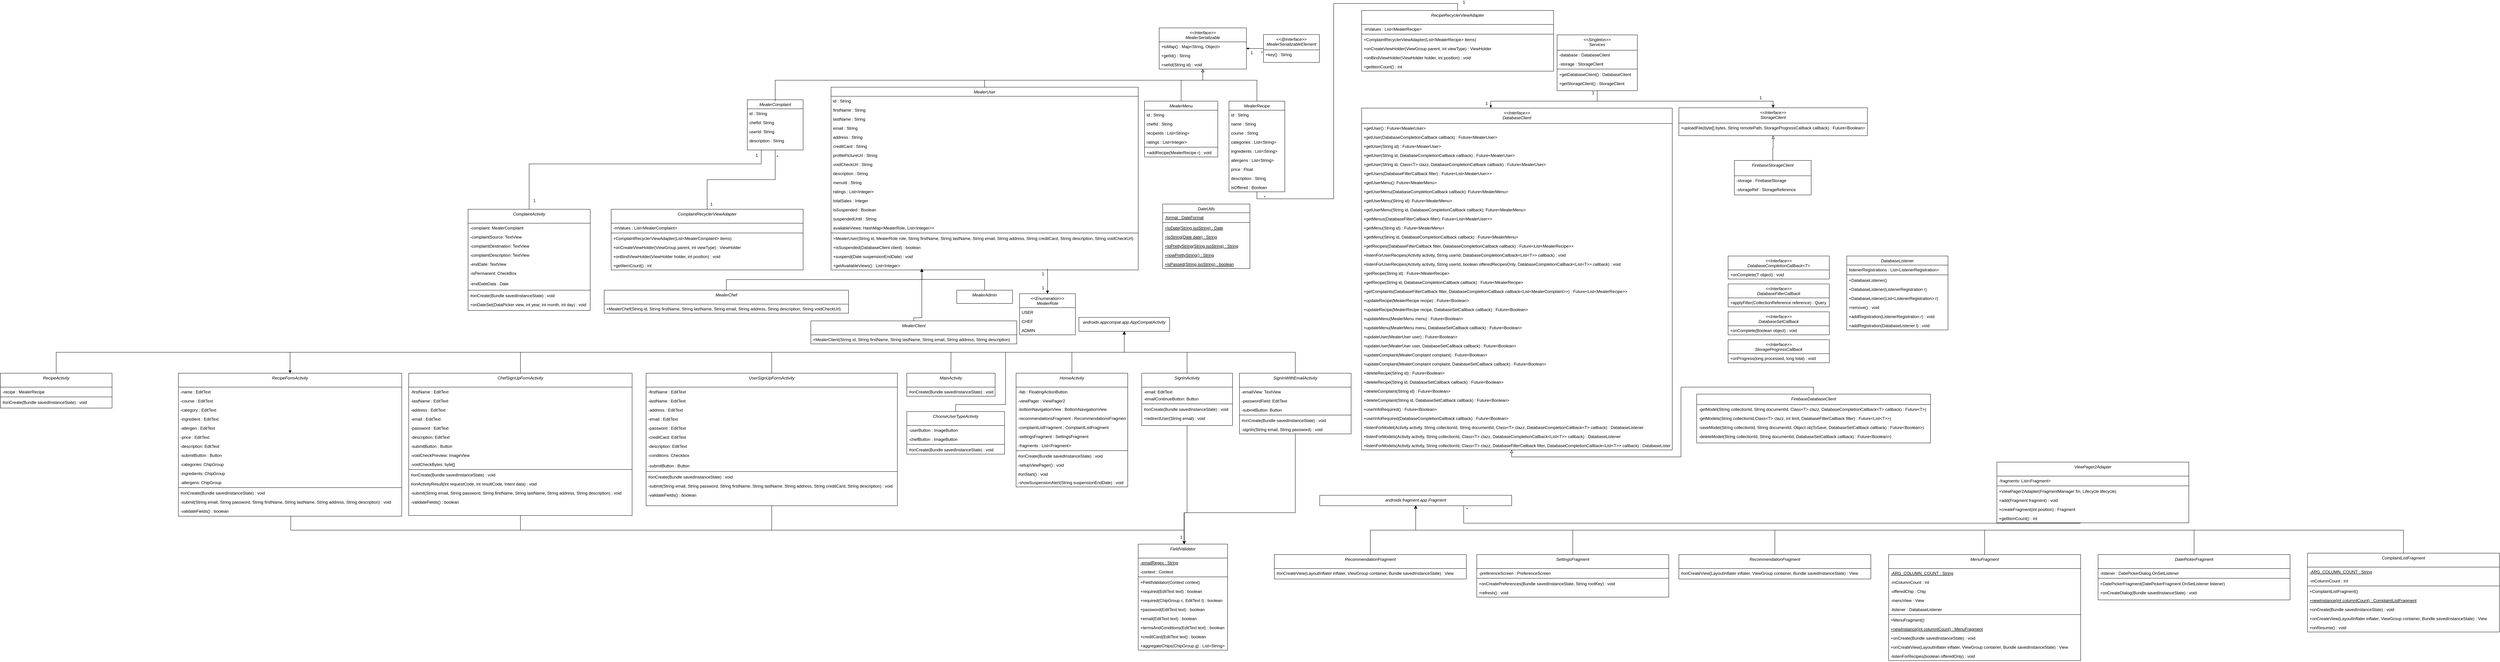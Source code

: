 <mxfile version="20.3.0" type="device"><diagram id="C5RBs43oDa-KdzZeNtuy" name="Page-1"><mxGraphModel dx="4466" dy="1785" grid="1" gridSize="10" guides="1" tooltips="1" connect="1" arrows="1" fold="1" page="1" pageScale="1" pageWidth="827" pageHeight="1169" math="0" shadow="0"><root><mxCell id="WIyWlLk6GJQsqaUBKTNV-0"/><mxCell id="WIyWlLk6GJQsqaUBKTNV-1" parent="WIyWlLk6GJQsqaUBKTNV-0"/><mxCell id="5zP33pu00t5zR9UfVdgJ-43" style="edgeStyle=orthogonalEdgeStyle;rounded=0;orthogonalLoop=1;jettySize=auto;html=1;exitX=0.5;exitY=0;exitDx=0;exitDy=0;entryX=0.5;entryY=1;entryDx=0;entryDy=0;endArrow=block;endFill=0;strokeWidth=1;" parent="WIyWlLk6GJQsqaUBKTNV-1" source="5zP33pu00t5zR9UfVdgJ-0" target="5zP33pu00t5zR9UfVdgJ-36" edge="1"><mxGeometry relative="1" as="geometry"><Array as="points"><mxPoint x="160" y="160"/><mxPoint x="480" y="160"/></Array></mxGeometry></mxCell><mxCell id="5zP33pu00t5zR9UfVdgJ-86" style="edgeStyle=orthogonalEdgeStyle;rounded=0;orthogonalLoop=1;jettySize=auto;html=1;entryX=0.5;entryY=0;entryDx=0;entryDy=0;strokeWidth=1;startArrow=none;startFill=0;endArrow=block;endFill=1;" parent="WIyWlLk6GJQsqaUBKTNV-1" target="5zP33pu00t5zR9UfVdgJ-75" edge="1"><mxGeometry relative="1" as="geometry"><mxPoint x="-10" y="700" as="sourcePoint"/></mxGeometry></mxCell><mxCell id="5zP33pu00t5zR9UfVdgJ-0" value="MealerUser" style="swimlane;fontStyle=2;align=center;verticalAlign=top;childLayout=stackLayout;horizontal=1;startSize=26;horizontalStack=0;resizeParent=1;resizeLast=0;collapsible=1;marginBottom=0;rounded=0;shadow=0;strokeWidth=1;" parent="WIyWlLk6GJQsqaUBKTNV-1" vertex="1"><mxGeometry x="-630" y="180" width="880" height="524" as="geometry"><mxRectangle x="230" y="140" width="160" height="26" as="alternateBounds"/></mxGeometry></mxCell><mxCell id="5zP33pu00t5zR9UfVdgJ-90" value="id : String" style="text;align=left;verticalAlign=top;spacingLeft=4;spacingRight=4;overflow=hidden;rotatable=0;points=[[0,0.5],[1,0.5]];portConstraint=eastwest;rounded=0;shadow=0;html=0;" parent="5zP33pu00t5zR9UfVdgJ-0" vertex="1"><mxGeometry y="26" width="880" height="26" as="geometry"/></mxCell><mxCell id="5zP33pu00t5zR9UfVdgJ-1" value="firstName : String" style="text;align=left;verticalAlign=top;spacingLeft=4;spacingRight=4;overflow=hidden;rotatable=0;points=[[0,0.5],[1,0.5]];portConstraint=eastwest;" parent="5zP33pu00t5zR9UfVdgJ-0" vertex="1"><mxGeometry y="52" width="880" height="26" as="geometry"/></mxCell><mxCell id="5zP33pu00t5zR9UfVdgJ-2" value="lastName : String" style="text;align=left;verticalAlign=top;spacingLeft=4;spacingRight=4;overflow=hidden;rotatable=0;points=[[0,0.5],[1,0.5]];portConstraint=eastwest;rounded=0;shadow=0;html=0;" parent="5zP33pu00t5zR9UfVdgJ-0" vertex="1"><mxGeometry y="78" width="880" height="26" as="geometry"/></mxCell><mxCell id="5zP33pu00t5zR9UfVdgJ-3" value="email : String" style="text;align=left;verticalAlign=top;spacingLeft=4;spacingRight=4;overflow=hidden;rotatable=0;points=[[0,0.5],[1,0.5]];portConstraint=eastwest;rounded=0;shadow=0;html=0;" parent="5zP33pu00t5zR9UfVdgJ-0" vertex="1"><mxGeometry y="104" width="880" height="26" as="geometry"/></mxCell><mxCell id="5zP33pu00t5zR9UfVdgJ-80" value="address : String" style="text;align=left;verticalAlign=top;spacingLeft=4;spacingRight=4;overflow=hidden;rotatable=0;points=[[0,0.5],[1,0.5]];portConstraint=eastwest;rounded=0;shadow=0;html=0;" parent="5zP33pu00t5zR9UfVdgJ-0" vertex="1"><mxGeometry y="130" width="880" height="26" as="geometry"/></mxCell><mxCell id="5zP33pu00t5zR9UfVdgJ-82" value="creditCard : String" style="text;align=left;verticalAlign=top;spacingLeft=4;spacingRight=4;overflow=hidden;rotatable=0;points=[[0,0.5],[1,0.5]];portConstraint=eastwest;rounded=0;shadow=0;html=0;" parent="5zP33pu00t5zR9UfVdgJ-0" vertex="1"><mxGeometry y="156" width="880" height="26" as="geometry"/></mxCell><mxCell id="5zP33pu00t5zR9UfVdgJ-77" value="profilePictureUrl : String" style="text;align=left;verticalAlign=top;spacingLeft=4;spacingRight=4;overflow=hidden;rotatable=0;points=[[0,0.5],[1,0.5]];portConstraint=eastwest;rounded=0;shadow=0;html=0;" parent="5zP33pu00t5zR9UfVdgJ-0" vertex="1"><mxGeometry y="182" width="880" height="26" as="geometry"/></mxCell><mxCell id="5zP33pu00t5zR9UfVdgJ-79" value="voidCheckUrl : String" style="text;align=left;verticalAlign=top;spacingLeft=4;spacingRight=4;overflow=hidden;rotatable=0;points=[[0,0.5],[1,0.5]];portConstraint=eastwest;rounded=0;shadow=0;html=0;" parent="5zP33pu00t5zR9UfVdgJ-0" vertex="1"><mxGeometry y="208" width="880" height="26" as="geometry"/></mxCell><mxCell id="5zP33pu00t5zR9UfVdgJ-81" value="description : String" style="text;align=left;verticalAlign=top;spacingLeft=4;spacingRight=4;overflow=hidden;rotatable=0;points=[[0,0.5],[1,0.5]];portConstraint=eastwest;rounded=0;shadow=0;html=0;" parent="5zP33pu00t5zR9UfVdgJ-0" vertex="1"><mxGeometry y="234" width="880" height="26" as="geometry"/></mxCell><mxCell id="5zP33pu00t5zR9UfVdgJ-83" value="menuId : String" style="text;align=left;verticalAlign=top;spacingLeft=4;spacingRight=4;overflow=hidden;rotatable=0;points=[[0,0.5],[1,0.5]];portConstraint=eastwest;rounded=0;shadow=0;html=0;" parent="5zP33pu00t5zR9UfVdgJ-0" vertex="1"><mxGeometry y="260" width="880" height="26" as="geometry"/></mxCell><mxCell id="5zP33pu00t5zR9UfVdgJ-84" value="ratings : List&lt;Integer&gt;" style="text;align=left;verticalAlign=top;spacingLeft=4;spacingRight=4;overflow=hidden;rotatable=0;points=[[0,0.5],[1,0.5]];portConstraint=eastwest;rounded=0;shadow=0;html=0;" parent="5zP33pu00t5zR9UfVdgJ-0" vertex="1"><mxGeometry y="286" width="880" height="26" as="geometry"/></mxCell><mxCell id="5zP33pu00t5zR9UfVdgJ-85" value="totalSales : Integer" style="text;align=left;verticalAlign=top;spacingLeft=4;spacingRight=4;overflow=hidden;rotatable=0;points=[[0,0.5],[1,0.5]];portConstraint=eastwest;rounded=0;shadow=0;html=0;" parent="5zP33pu00t5zR9UfVdgJ-0" vertex="1"><mxGeometry y="312" width="880" height="26" as="geometry"/></mxCell><mxCell id="VxZ0go5JtCby1r4pPslU-32" value="isSuspended : Boolean" style="text;align=left;verticalAlign=top;spacingLeft=4;spacingRight=4;overflow=hidden;rotatable=0;points=[[0,0.5],[1,0.5]];portConstraint=eastwest;rounded=0;shadow=0;html=0;" parent="5zP33pu00t5zR9UfVdgJ-0" vertex="1"><mxGeometry y="338" width="880" height="26" as="geometry"/></mxCell><mxCell id="VxZ0go5JtCby1r4pPslU-33" value="suspendedUntil : String" style="text;align=left;verticalAlign=top;spacingLeft=4;spacingRight=4;overflow=hidden;rotatable=0;points=[[0,0.5],[1,0.5]];portConstraint=eastwest;rounded=0;shadow=0;html=0;" parent="5zP33pu00t5zR9UfVdgJ-0" vertex="1"><mxGeometry y="364" width="880" height="26" as="geometry"/></mxCell><mxCell id="ZlDnbsCWgpwsMWTpqW9x-26" value="availableViews: HashMap&lt;MealerRole, List&lt;Integer&gt;&gt;" style="text;align=left;verticalAlign=top;spacingLeft=4;spacingRight=4;overflow=hidden;rotatable=0;points=[[0,0.5],[1,0.5]];portConstraint=eastwest;rounded=0;shadow=0;html=0;" parent="5zP33pu00t5zR9UfVdgJ-0" vertex="1"><mxGeometry y="390" width="880" height="26" as="geometry"/></mxCell><mxCell id="VxZ0go5JtCby1r4pPslU-24" value="" style="line;html=1;strokeWidth=1;align=left;verticalAlign=middle;spacingTop=-1;spacingLeft=3;spacingRight=3;rotatable=0;labelPosition=right;points=[];portConstraint=eastwest;" parent="5zP33pu00t5zR9UfVdgJ-0" vertex="1"><mxGeometry y="416" width="880" height="4" as="geometry"/></mxCell><mxCell id="VxZ0go5JtCby1r4pPslU-34" value="+MealerUser(String id, MealerRole role, String firstName, String lastName, String email, String address, String creditCard, String description, String voidCheckUrl)" style="text;align=left;verticalAlign=top;spacingLeft=4;spacingRight=4;overflow=hidden;rotatable=0;points=[[0,0.5],[1,0.5]];portConstraint=eastwest;rounded=0;shadow=0;html=0;" parent="5zP33pu00t5zR9UfVdgJ-0" vertex="1"><mxGeometry y="420" width="880" height="26" as="geometry"/></mxCell><mxCell id="VxZ0go5JtCby1r4pPslU-35" value="+isSuspended(DatabaseClient client) : boolean" style="text;align=left;verticalAlign=top;spacingLeft=4;spacingRight=4;overflow=hidden;rotatable=0;points=[[0,0.5],[1,0.5]];portConstraint=eastwest;rounded=0;shadow=0;html=0;" parent="5zP33pu00t5zR9UfVdgJ-0" vertex="1"><mxGeometry y="446" width="880" height="26" as="geometry"/></mxCell><mxCell id="VxZ0go5JtCby1r4pPslU-36" value="+suspend(Date suspensionEndDate) : void" style="text;align=left;verticalAlign=top;spacingLeft=4;spacingRight=4;overflow=hidden;rotatable=0;points=[[0,0.5],[1,0.5]];portConstraint=eastwest;rounded=0;shadow=0;html=0;" parent="5zP33pu00t5zR9UfVdgJ-0" vertex="1"><mxGeometry y="472" width="880" height="26" as="geometry"/></mxCell><mxCell id="ZlDnbsCWgpwsMWTpqW9x-27" value="+getAvailableViews() : List&lt;Integer&gt;" style="text;align=left;verticalAlign=top;spacingLeft=4;spacingRight=4;overflow=hidden;rotatable=0;points=[[0,0.5],[1,0.5]];portConstraint=eastwest;rounded=0;shadow=0;html=0;" parent="5zP33pu00t5zR9UfVdgJ-0" vertex="1"><mxGeometry y="498" width="880" height="26" as="geometry"/></mxCell><mxCell id="5zP33pu00t5zR9UfVdgJ-44" style="edgeStyle=orthogonalEdgeStyle;rounded=0;orthogonalLoop=1;jettySize=auto;html=1;exitX=0.5;exitY=0;exitDx=0;exitDy=0;entryX=0.5;entryY=1;entryDx=0;entryDy=0;strokeWidth=1;endArrow=block;endFill=0;" parent="WIyWlLk6GJQsqaUBKTNV-1" source="5zP33pu00t5zR9UfVdgJ-7" target="5zP33pu00t5zR9UfVdgJ-36" edge="1"><mxGeometry relative="1" as="geometry"><Array as="points"><mxPoint x="380" y="160"/><mxPoint x="480" y="160"/></Array></mxGeometry></mxCell><mxCell id="5zP33pu00t5zR9UfVdgJ-7" value="MealerMenu" style="swimlane;fontStyle=2;align=center;verticalAlign=top;childLayout=stackLayout;horizontal=1;startSize=26;horizontalStack=0;resizeParent=1;resizeLast=0;collapsible=1;marginBottom=0;rounded=0;shadow=0;strokeWidth=1;" parent="WIyWlLk6GJQsqaUBKTNV-1" vertex="1"><mxGeometry x="268" y="220" width="210" height="160" as="geometry"><mxRectangle x="230" y="140" width="160" height="26" as="alternateBounds"/></mxGeometry></mxCell><mxCell id="5zP33pu00t5zR9UfVdgJ-8" value="id : String" style="text;align=left;verticalAlign=top;spacingLeft=4;spacingRight=4;overflow=hidden;rotatable=0;points=[[0,0.5],[1,0.5]];portConstraint=eastwest;" parent="5zP33pu00t5zR9UfVdgJ-7" vertex="1"><mxGeometry y="26" width="210" height="26" as="geometry"/></mxCell><mxCell id="5zP33pu00t5zR9UfVdgJ-9" value="chefId : String" style="text;align=left;verticalAlign=top;spacingLeft=4;spacingRight=4;overflow=hidden;rotatable=0;points=[[0,0.5],[1,0.5]];portConstraint=eastwest;rounded=0;shadow=0;html=0;" parent="5zP33pu00t5zR9UfVdgJ-7" vertex="1"><mxGeometry y="52" width="210" height="26" as="geometry"/></mxCell><mxCell id="5zP33pu00t5zR9UfVdgJ-10" value="recipeIds : List&lt;String&gt;" style="text;align=left;verticalAlign=top;spacingLeft=4;spacingRight=4;overflow=hidden;rotatable=0;points=[[0,0.5],[1,0.5]];portConstraint=eastwest;rounded=0;shadow=0;html=0;" parent="5zP33pu00t5zR9UfVdgJ-7" vertex="1"><mxGeometry y="78" width="210" height="26" as="geometry"/></mxCell><mxCell id="5zP33pu00t5zR9UfVdgJ-91" value="ratings : List&lt;Integer&gt;" style="text;align=left;verticalAlign=top;spacingLeft=4;spacingRight=4;overflow=hidden;rotatable=0;points=[[0,0.5],[1,0.5]];portConstraint=eastwest;rounded=0;shadow=0;html=0;" parent="5zP33pu00t5zR9UfVdgJ-7" vertex="1"><mxGeometry y="104" width="210" height="26" as="geometry"/></mxCell><mxCell id="ZlDnbsCWgpwsMWTpqW9x-23" value="" style="line;html=1;strokeWidth=1;align=left;verticalAlign=middle;spacingTop=-1;spacingLeft=3;spacingRight=3;rotatable=0;labelPosition=right;points=[];portConstraint=eastwest;" parent="5zP33pu00t5zR9UfVdgJ-7" vertex="1"><mxGeometry y="130" width="210" height="4" as="geometry"/></mxCell><mxCell id="ZlDnbsCWgpwsMWTpqW9x-24" value="+addRecipe(MealerRecipe r) : void" style="text;align=left;verticalAlign=top;spacingLeft=4;spacingRight=4;overflow=hidden;rotatable=0;points=[[0,0.5],[1,0.5]];portConstraint=eastwest;rounded=0;shadow=0;html=0;" parent="5zP33pu00t5zR9UfVdgJ-7" vertex="1"><mxGeometry y="134" width="210" height="26" as="geometry"/></mxCell><mxCell id="5zP33pu00t5zR9UfVdgJ-45" style="edgeStyle=orthogonalEdgeStyle;rounded=0;orthogonalLoop=1;jettySize=auto;html=1;exitX=0.5;exitY=0;exitDx=0;exitDy=0;entryX=0.5;entryY=1;entryDx=0;entryDy=0;strokeWidth=1;endArrow=block;endFill=0;" parent="WIyWlLk6GJQsqaUBKTNV-1" source="5zP33pu00t5zR9UfVdgJ-14" target="5zP33pu00t5zR9UfVdgJ-36" edge="1"><mxGeometry relative="1" as="geometry"><Array as="points"><mxPoint x="580" y="160"/><mxPoint x="480" y="160"/></Array></mxGeometry></mxCell><mxCell id="5zP33pu00t5zR9UfVdgJ-14" value="MealerRecipe" style="swimlane;fontStyle=2;align=center;verticalAlign=top;childLayout=stackLayout;horizontal=1;startSize=26;horizontalStack=0;resizeParent=1;resizeLast=0;collapsible=1;marginBottom=0;rounded=0;shadow=0;strokeWidth=1;" parent="WIyWlLk6GJQsqaUBKTNV-1" vertex="1"><mxGeometry x="510" y="220" width="160" height="260" as="geometry"><mxRectangle x="230" y="140" width="160" height="26" as="alternateBounds"/></mxGeometry></mxCell><mxCell id="5zP33pu00t5zR9UfVdgJ-15" value="id : String" style="text;align=left;verticalAlign=top;spacingLeft=4;spacingRight=4;overflow=hidden;rotatable=0;points=[[0,0.5],[1,0.5]];portConstraint=eastwest;" parent="5zP33pu00t5zR9UfVdgJ-14" vertex="1"><mxGeometry y="26" width="160" height="26" as="geometry"/></mxCell><mxCell id="5zP33pu00t5zR9UfVdgJ-16" value="name : String" style="text;align=left;verticalAlign=top;spacingLeft=4;spacingRight=4;overflow=hidden;rotatable=0;points=[[0,0.5],[1,0.5]];portConstraint=eastwest;rounded=0;shadow=0;html=0;" parent="5zP33pu00t5zR9UfVdgJ-14" vertex="1"><mxGeometry y="52" width="160" height="26" as="geometry"/></mxCell><mxCell id="VxZ0go5JtCby1r4pPslU-28" value="course : String" style="text;align=left;verticalAlign=top;spacingLeft=4;spacingRight=4;overflow=hidden;rotatable=0;points=[[0,0.5],[1,0.5]];portConstraint=eastwest;rounded=0;shadow=0;html=0;" parent="5zP33pu00t5zR9UfVdgJ-14" vertex="1"><mxGeometry y="78" width="160" height="26" as="geometry"/></mxCell><mxCell id="5zP33pu00t5zR9UfVdgJ-17" value="categories : List&lt;String&gt;" style="text;align=left;verticalAlign=top;spacingLeft=4;spacingRight=4;overflow=hidden;rotatable=0;points=[[0,0.5],[1,0.5]];portConstraint=eastwest;rounded=0;shadow=0;html=0;" parent="5zP33pu00t5zR9UfVdgJ-14" vertex="1"><mxGeometry y="104" width="160" height="26" as="geometry"/></mxCell><mxCell id="5zP33pu00t5zR9UfVdgJ-177" value="ingredients : List&lt;String&gt;" style="text;align=left;verticalAlign=top;spacingLeft=4;spacingRight=4;overflow=hidden;rotatable=0;points=[[0,0.5],[1,0.5]];portConstraint=eastwest;rounded=0;shadow=0;html=0;" parent="5zP33pu00t5zR9UfVdgJ-14" vertex="1"><mxGeometry y="130" width="160" height="26" as="geometry"/></mxCell><mxCell id="5zP33pu00t5zR9UfVdgJ-178" value="allergens : List&lt;String&gt;" style="text;align=left;verticalAlign=top;spacingLeft=4;spacingRight=4;overflow=hidden;rotatable=0;points=[[0,0.5],[1,0.5]];portConstraint=eastwest;rounded=0;shadow=0;html=0;" parent="5zP33pu00t5zR9UfVdgJ-14" vertex="1"><mxGeometry y="156" width="160" height="26" as="geometry"/></mxCell><mxCell id="5zP33pu00t5zR9UfVdgJ-179" value="price : Float" style="text;align=left;verticalAlign=top;spacingLeft=4;spacingRight=4;overflow=hidden;rotatable=0;points=[[0,0.5],[1,0.5]];portConstraint=eastwest;rounded=0;shadow=0;html=0;" parent="5zP33pu00t5zR9UfVdgJ-14" vertex="1"><mxGeometry y="182" width="160" height="26" as="geometry"/></mxCell><mxCell id="5zP33pu00t5zR9UfVdgJ-180" value="description : String" style="text;align=left;verticalAlign=top;spacingLeft=4;spacingRight=4;overflow=hidden;rotatable=0;points=[[0,0.5],[1,0.5]];portConstraint=eastwest;rounded=0;shadow=0;html=0;" parent="5zP33pu00t5zR9UfVdgJ-14" vertex="1"><mxGeometry y="208" width="160" height="26" as="geometry"/></mxCell><mxCell id="ZlDnbsCWgpwsMWTpqW9x-25" value="isOffered : Boolean" style="text;align=left;verticalAlign=top;spacingLeft=4;spacingRight=4;overflow=hidden;rotatable=0;points=[[0,0.5],[1,0.5]];portConstraint=eastwest;rounded=0;shadow=0;html=0;" parent="5zP33pu00t5zR9UfVdgJ-14" vertex="1"><mxGeometry y="234" width="160" height="26" as="geometry"/></mxCell><mxCell id="5zP33pu00t5zR9UfVdgJ-28" value="&lt;&lt;@Interface&gt;&gt;&#10;MealerSerializableElement" style="swimlane;fontStyle=2;align=center;verticalAlign=top;childLayout=stackLayout;horizontal=1;startSize=44;horizontalStack=0;resizeParent=1;resizeLast=0;collapsible=1;marginBottom=0;rounded=0;shadow=0;strokeWidth=1;" parent="WIyWlLk6GJQsqaUBKTNV-1" vertex="1"><mxGeometry x="609" y="29" width="160" height="80" as="geometry"><mxRectangle x="230" y="140" width="160" height="26" as="alternateBounds"/></mxGeometry></mxCell><mxCell id="5zP33pu00t5zR9UfVdgJ-29" value="+key() : String" style="text;align=left;verticalAlign=top;spacingLeft=4;spacingRight=4;overflow=hidden;rotatable=0;points=[[0,0.5],[1,0.5]];portConstraint=eastwest;" parent="5zP33pu00t5zR9UfVdgJ-28" vertex="1"><mxGeometry y="44" width="160" height="26" as="geometry"/></mxCell><mxCell id="5zP33pu00t5zR9UfVdgJ-49" style="edgeStyle=orthogonalEdgeStyle;rounded=0;orthogonalLoop=1;jettySize=auto;html=1;exitX=1;exitY=0.5;exitDx=0;exitDy=0;entryX=-0.002;entryY=-0.139;entryDx=0;entryDy=0;entryPerimeter=0;strokeWidth=1;endArrow=none;endFill=0;startArrow=diamondThin;startFill=1;" parent="WIyWlLk6GJQsqaUBKTNV-1" source="5zP33pu00t5zR9UfVdgJ-36" target="5zP33pu00t5zR9UfVdgJ-29" edge="1"><mxGeometry relative="1" as="geometry"/></mxCell><mxCell id="5zP33pu00t5zR9UfVdgJ-36" value="&lt;&lt;Interface&gt;&gt;&#10;MealerSerializable" style="swimlane;fontStyle=2;align=center;verticalAlign=top;childLayout=stackLayout;horizontal=1;startSize=40;horizontalStack=0;resizeParent=1;resizeLast=0;collapsible=1;marginBottom=0;rounded=0;shadow=0;strokeWidth=1;" parent="WIyWlLk6GJQsqaUBKTNV-1" vertex="1"><mxGeometry x="310" y="10" width="250" height="118" as="geometry"><mxRectangle x="230" y="140" width="160" height="26" as="alternateBounds"/></mxGeometry></mxCell><mxCell id="DeYhViPgDiqe6afMR7nt-0" value="+toMap() : Map&lt;String, Object&gt;" style="text;align=left;verticalAlign=top;spacingLeft=4;spacingRight=4;overflow=hidden;rotatable=0;points=[[0,0.5],[1,0.5]];portConstraint=eastwest;rounded=0;shadow=0;html=0;fontStyle=0" parent="5zP33pu00t5zR9UfVdgJ-36" vertex="1"><mxGeometry y="40" width="250" height="26" as="geometry"/></mxCell><mxCell id="VxZ0go5JtCby1r4pPslU-37" value="+getId() : String" style="text;align=left;verticalAlign=top;spacingLeft=4;spacingRight=4;overflow=hidden;rotatable=0;points=[[0,0.5],[1,0.5]];portConstraint=eastwest;rounded=0;shadow=0;html=0;" parent="5zP33pu00t5zR9UfVdgJ-36" vertex="1"><mxGeometry y="66" width="250" height="26" as="geometry"/></mxCell><mxCell id="VxZ0go5JtCby1r4pPslU-38" value="+setId(String id) : void" style="text;align=left;verticalAlign=top;spacingLeft=4;spacingRight=4;overflow=hidden;rotatable=0;points=[[0,0.5],[1,0.5]];portConstraint=eastwest;rounded=0;shadow=0;html=0;" parent="5zP33pu00t5zR9UfVdgJ-36" vertex="1"><mxGeometry y="92" width="250" height="26" as="geometry"/></mxCell><mxCell id="5zP33pu00t5zR9UfVdgJ-50" value="1" style="resizable=0;align=left;verticalAlign=bottom;labelBackgroundColor=none;fontSize=12;" parent="WIyWlLk6GJQsqaUBKTNV-1" connectable="0" vertex="1"><mxGeometry x="570" y="90.001" as="geometry"/></mxCell><mxCell id="5zP33pu00t5zR9UfVdgJ-51" value="*" style="resizable=0;align=left;verticalAlign=bottom;labelBackgroundColor=none;fontSize=12;" parent="WIyWlLk6GJQsqaUBKTNV-1" connectable="0" vertex="1"><mxGeometry x="600" y="90.001" as="geometry"/></mxCell><mxCell id="5zP33pu00t5zR9UfVdgJ-75" value="&lt;&lt;Enumeration&gt;&gt;&#10;MealerRole" style="swimlane;fontStyle=2;align=center;verticalAlign=top;childLayout=stackLayout;horizontal=1;startSize=40;horizontalStack=0;resizeParent=1;resizeLast=0;collapsible=1;marginBottom=0;rounded=0;shadow=0;strokeWidth=1;" parent="WIyWlLk6GJQsqaUBKTNV-1" vertex="1"><mxGeometry x="-90" y="772" width="160" height="118" as="geometry"><mxRectangle x="230" y="140" width="160" height="26" as="alternateBounds"/></mxGeometry></mxCell><mxCell id="VxZ0go5JtCby1r4pPslU-29" value="USER " style="text;align=left;verticalAlign=top;spacingLeft=4;spacingRight=4;overflow=hidden;rotatable=0;points=[[0,0.5],[1,0.5]];portConstraint=eastwest;rounded=0;shadow=0;html=0;" parent="5zP33pu00t5zR9UfVdgJ-75" vertex="1"><mxGeometry y="40" width="160" height="26" as="geometry"/></mxCell><mxCell id="VxZ0go5JtCby1r4pPslU-30" value="CHEF" style="text;align=left;verticalAlign=top;spacingLeft=4;spacingRight=4;overflow=hidden;rotatable=0;points=[[0,0.5],[1,0.5]];portConstraint=eastwest;rounded=0;shadow=0;html=0;" parent="5zP33pu00t5zR9UfVdgJ-75" vertex="1"><mxGeometry y="66" width="160" height="26" as="geometry"/></mxCell><mxCell id="VxZ0go5JtCby1r4pPslU-31" value="ADMIN" style="text;align=left;verticalAlign=top;spacingLeft=4;spacingRight=4;overflow=hidden;rotatable=0;points=[[0,0.5],[1,0.5]];portConstraint=eastwest;rounded=0;shadow=0;html=0;" parent="5zP33pu00t5zR9UfVdgJ-75" vertex="1"><mxGeometry y="92" width="160" height="26" as="geometry"/></mxCell><mxCell id="5zP33pu00t5zR9UfVdgJ-87" value="" style="resizable=0;align=left;verticalAlign=bottom;labelBackgroundColor=none;fontSize=12;" parent="WIyWlLk6GJQsqaUBKTNV-1" connectable="0" vertex="1"><mxGeometry x="750" y="230.001" as="geometry"><mxPoint x="-408" y="406" as="offset"/></mxGeometry></mxCell><mxCell id="5zP33pu00t5zR9UfVdgJ-88" value="" style="resizable=0;align=left;verticalAlign=bottom;labelBackgroundColor=none;fontSize=12;" parent="WIyWlLk6GJQsqaUBKTNV-1" connectable="0" vertex="1"><mxGeometry x="760" y="250.001" as="geometry"><mxPoint x="-408" y="406" as="offset"/></mxGeometry></mxCell><mxCell id="5zP33pu00t5zR9UfVdgJ-207" style="edgeStyle=orthogonalEdgeStyle;rounded=0;orthogonalLoop=1;jettySize=auto;html=1;exitX=0.5;exitY=1;exitDx=0;exitDy=0;strokeWidth=1;startArrow=none;startFill=0;endArrow=blockThin;endFill=1;" parent="WIyWlLk6GJQsqaUBKTNV-1" source="5zP33pu00t5zR9UfVdgJ-93" target="5zP33pu00t5zR9UfVdgJ-101" edge="1"><mxGeometry relative="1" as="geometry"><Array as="points"><mxPoint x="1565" y="220"/><mxPoint x="1260" y="220"/></Array></mxGeometry></mxCell><mxCell id="Vh4KuU2D8K9tNTLHvOJl-12" style="edgeStyle=orthogonalEdgeStyle;rounded=0;orthogonalLoop=1;jettySize=auto;html=1;exitX=0.5;exitY=1;exitDx=0;exitDy=0;" parent="WIyWlLk6GJQsqaUBKTNV-1" source="5zP33pu00t5zR9UfVdgJ-93" target="5zP33pu00t5zR9UfVdgJ-134" edge="1"><mxGeometry relative="1" as="geometry"><Array as="points"><mxPoint x="1565" y="220"/><mxPoint x="2069" y="220"/></Array></mxGeometry></mxCell><mxCell id="5zP33pu00t5zR9UfVdgJ-93" value="&lt;&lt;Singleton&gt;&gt;&#10;Services" style="swimlane;fontStyle=2;align=center;verticalAlign=top;childLayout=stackLayout;horizontal=1;startSize=44;horizontalStack=0;resizeParent=1;resizeLast=0;collapsible=1;marginBottom=0;rounded=0;shadow=0;strokeWidth=1;" parent="WIyWlLk6GJQsqaUBKTNV-1" vertex="1"><mxGeometry x="1450" y="30" width="230" height="160" as="geometry"><mxRectangle x="230" y="140" width="160" height="26" as="alternateBounds"/></mxGeometry></mxCell><mxCell id="5zP33pu00t5zR9UfVdgJ-98" value="-database : DatabaseClient" style="text;align=left;verticalAlign=top;spacingLeft=4;spacingRight=4;overflow=hidden;rotatable=0;points=[[0,0.5],[1,0.5]];portConstraint=eastwest;" parent="5zP33pu00t5zR9UfVdgJ-93" vertex="1"><mxGeometry y="44" width="230" height="26" as="geometry"/></mxCell><mxCell id="5zP33pu00t5zR9UfVdgJ-99" value="-storage : StorageClient" style="text;align=left;verticalAlign=top;spacingLeft=4;spacingRight=4;overflow=hidden;rotatable=0;points=[[0,0.5],[1,0.5]];portConstraint=eastwest;" parent="5zP33pu00t5zR9UfVdgJ-93" vertex="1"><mxGeometry y="70" width="230" height="26" as="geometry"/></mxCell><mxCell id="5zP33pu00t5zR9UfVdgJ-95" value="" style="line;html=1;strokeWidth=1;align=left;verticalAlign=middle;spacingTop=-1;spacingLeft=3;spacingRight=3;rotatable=0;labelPosition=right;points=[];portConstraint=eastwest;" parent="5zP33pu00t5zR9UfVdgJ-93" vertex="1"><mxGeometry y="96" width="230" height="4" as="geometry"/></mxCell><mxCell id="5zP33pu00t5zR9UfVdgJ-97" value="+getDatabaseClient() : DatabaseClient" style="text;align=left;verticalAlign=top;spacingLeft=4;spacingRight=4;overflow=hidden;rotatable=0;points=[[0,0.5],[1,0.5]];portConstraint=eastwest;" parent="5zP33pu00t5zR9UfVdgJ-93" vertex="1"><mxGeometry y="100" width="230" height="26" as="geometry"/></mxCell><mxCell id="5zP33pu00t5zR9UfVdgJ-96" value="+getStorageClient() : StorageClient" style="text;align=left;verticalAlign=top;spacingLeft=4;spacingRight=4;overflow=hidden;rotatable=0;points=[[0,0.5],[1,0.5]];portConstraint=eastwest;" parent="5zP33pu00t5zR9UfVdgJ-93" vertex="1"><mxGeometry y="126" width="230" height="26" as="geometry"/></mxCell><mxCell id="5zP33pu00t5zR9UfVdgJ-101" value="&lt;&lt;Interface&gt;&gt;&#10;DatabaseClient" style="swimlane;fontStyle=2;align=center;verticalAlign=top;childLayout=stackLayout;horizontal=1;startSize=44;horizontalStack=0;resizeParent=1;resizeLast=0;collapsible=1;marginBottom=0;rounded=0;shadow=0;strokeWidth=1;" parent="WIyWlLk6GJQsqaUBKTNV-1" vertex="1"><mxGeometry x="890" y="240" width="890" height="980" as="geometry"><mxRectangle x="230" y="140" width="160" height="26" as="alternateBounds"/></mxGeometry></mxCell><mxCell id="5zP33pu00t5zR9UfVdgJ-105" value="+getUser() : Future&lt;MealerUser&gt;" style="text;align=left;verticalAlign=top;spacingLeft=4;spacingRight=4;overflow=hidden;rotatable=0;points=[[0,0.5],[1,0.5]];portConstraint=eastwest;" parent="5zP33pu00t5zR9UfVdgJ-101" vertex="1"><mxGeometry y="44" width="890" height="26" as="geometry"/></mxCell><mxCell id="5zP33pu00t5zR9UfVdgJ-174" value="+getUser(DatabaseCompletionCallback callback) : Future&lt;MealerUser&gt;" style="text;align=left;verticalAlign=top;spacingLeft=4;spacingRight=4;overflow=hidden;rotatable=0;points=[[0,0.5],[1,0.5]];portConstraint=eastwest;" parent="5zP33pu00t5zR9UfVdgJ-101" vertex="1"><mxGeometry y="70" width="890" height="26" as="geometry"/></mxCell><mxCell id="5zP33pu00t5zR9UfVdgJ-175" value="+getUser(String id) : Future&lt;MealerUser&gt;" style="text;align=left;verticalAlign=top;spacingLeft=4;spacingRight=4;overflow=hidden;rotatable=0;points=[[0,0.5],[1,0.5]];portConstraint=eastwest;" parent="5zP33pu00t5zR9UfVdgJ-101" vertex="1"><mxGeometry y="96" width="890" height="26" as="geometry"/></mxCell><mxCell id="5zP33pu00t5zR9UfVdgJ-176" value="+getUser(String id, DatabaseCompletionCallback callback) : Future&lt;MealerUser&gt;" style="text;align=left;verticalAlign=top;spacingLeft=4;spacingRight=4;overflow=hidden;rotatable=0;points=[[0,0.5],[1,0.5]];portConstraint=eastwest;" parent="5zP33pu00t5zR9UfVdgJ-101" vertex="1"><mxGeometry y="122" width="890" height="26" as="geometry"/></mxCell><mxCell id="ZlDnbsCWgpwsMWTpqW9x-18" value="+getUser(String id, Class&lt;T&gt; clazz, DatabaseCompletionCallback callback) : Future&lt;MealerUser&gt;" style="text;align=left;verticalAlign=top;spacingLeft=4;spacingRight=4;overflow=hidden;rotatable=0;points=[[0,0.5],[1,0.5]];portConstraint=eastwest;" parent="5zP33pu00t5zR9UfVdgJ-101" vertex="1"><mxGeometry y="148" width="890" height="26" as="geometry"/></mxCell><mxCell id="5zP33pu00t5zR9UfVdgJ-106" value="+getUsers(DatabaseFilterCallback filter) : Future&lt;List&lt;MealerUser&gt;&gt;" style="text;align=left;verticalAlign=top;spacingLeft=4;spacingRight=4;overflow=hidden;rotatable=0;points=[[0,0.5],[1,0.5]];portConstraint=eastwest;" parent="5zP33pu00t5zR9UfVdgJ-101" vertex="1"><mxGeometry y="174" width="890" height="26" as="geometry"/></mxCell><mxCell id="5zP33pu00t5zR9UfVdgJ-107" value="+getUserMenu(): Future&lt;MealerMenu&gt;" style="text;align=left;verticalAlign=top;spacingLeft=4;spacingRight=4;overflow=hidden;rotatable=0;points=[[0,0.5],[1,0.5]];portConstraint=eastwest;" parent="5zP33pu00t5zR9UfVdgJ-101" vertex="1"><mxGeometry y="200" width="890" height="26" as="geometry"/></mxCell><mxCell id="5zP33pu00t5zR9UfVdgJ-186" value="+getUserMenu(DatabaseCompletionCallback callback): Future&lt;MealerMenu&gt;" style="text;align=left;verticalAlign=top;spacingLeft=4;spacingRight=4;overflow=hidden;rotatable=0;points=[[0,0.5],[1,0.5]];portConstraint=eastwest;" parent="5zP33pu00t5zR9UfVdgJ-101" vertex="1"><mxGeometry y="226" width="890" height="26" as="geometry"/></mxCell><mxCell id="5zP33pu00t5zR9UfVdgJ-187" value="+getUserMenu(String id): Future&lt;MealerMenu&gt;" style="text;align=left;verticalAlign=top;spacingLeft=4;spacingRight=4;overflow=hidden;rotatable=0;points=[[0,0.5],[1,0.5]];portConstraint=eastwest;" parent="5zP33pu00t5zR9UfVdgJ-101" vertex="1"><mxGeometry y="252" width="890" height="26" as="geometry"/></mxCell><mxCell id="5zP33pu00t5zR9UfVdgJ-188" value="+getUserMenu(String id, DatabaseCompletionCallback callback): Future&lt;MealerMenu&gt;" style="text;align=left;verticalAlign=top;spacingLeft=4;spacingRight=4;overflow=hidden;rotatable=0;points=[[0,0.5],[1,0.5]];portConstraint=eastwest;" parent="5zP33pu00t5zR9UfVdgJ-101" vertex="1"><mxGeometry y="278" width="890" height="26" as="geometry"/></mxCell><mxCell id="5zP33pu00t5zR9UfVdgJ-109" value="+getMenus(DatabaseFilterCallback filter): Future&lt;List&lt;MealerUser&gt;&gt;" style="text;align=left;verticalAlign=top;spacingLeft=4;spacingRight=4;overflow=hidden;rotatable=0;points=[[0,0.5],[1,0.5]];portConstraint=eastwest;" parent="5zP33pu00t5zR9UfVdgJ-101" vertex="1"><mxGeometry y="304" width="890" height="26" as="geometry"/></mxCell><mxCell id="5zP33pu00t5zR9UfVdgJ-110" value="+getMenu(String id) : Future&lt;MealerMenu&gt;" style="text;align=left;verticalAlign=top;spacingLeft=4;spacingRight=4;overflow=hidden;rotatable=0;points=[[0,0.5],[1,0.5]];portConstraint=eastwest;" parent="5zP33pu00t5zR9UfVdgJ-101" vertex="1"><mxGeometry y="330" width="890" height="26" as="geometry"/></mxCell><mxCell id="5zP33pu00t5zR9UfVdgJ-189" value="+getMenu(String id, DatabaseCompletionCallback callback) : Future&lt;MealerMenu&gt;" style="text;align=left;verticalAlign=top;spacingLeft=4;spacingRight=4;overflow=hidden;rotatable=0;points=[[0,0.5],[1,0.5]];portConstraint=eastwest;" parent="5zP33pu00t5zR9UfVdgJ-101" vertex="1"><mxGeometry y="356" width="890" height="26" as="geometry"/></mxCell><mxCell id="5zP33pu00t5zR9UfVdgJ-111" value="+getRecipes(DatabaseFilterCallback filter, DatabaseCompletionCallback callback) : Future&lt;List&lt;MealerRecipe&gt;&gt;" style="text;align=left;verticalAlign=top;spacingLeft=4;spacingRight=4;overflow=hidden;rotatable=0;points=[[0,0.5],[1,0.5]];portConstraint=eastwest;" parent="5zP33pu00t5zR9UfVdgJ-101" vertex="1"><mxGeometry y="382" width="890" height="26" as="geometry"/></mxCell><mxCell id="ZlDnbsCWgpwsMWTpqW9x-19" value="+listenForUserRecipes(Activity activity, String userId, DatabaseCompletionCallback&lt;List&lt;T&gt;&gt; callback) : void" style="text;align=left;verticalAlign=top;spacingLeft=4;spacingRight=4;overflow=hidden;rotatable=0;points=[[0,0.5],[1,0.5]];portConstraint=eastwest;" parent="5zP33pu00t5zR9UfVdgJ-101" vertex="1"><mxGeometry y="408" width="890" height="26" as="geometry"/></mxCell><mxCell id="ZlDnbsCWgpwsMWTpqW9x-20" value="+listenForUserRecipes(Activity activity, String userId, boolean offeredRecipesOnly, DatabaseCompletionCallback&lt;List&lt;T&gt;&gt; callback) : void" style="text;align=left;verticalAlign=top;spacingLeft=4;spacingRight=4;overflow=hidden;rotatable=0;points=[[0,0.5],[1,0.5]];portConstraint=eastwest;" parent="5zP33pu00t5zR9UfVdgJ-101" vertex="1"><mxGeometry y="434" width="890" height="26" as="geometry"/></mxCell><mxCell id="5zP33pu00t5zR9UfVdgJ-190" value="+getRecipe(String id) : Future&lt;MealerRecipe&gt;" style="text;align=left;verticalAlign=top;spacingLeft=4;spacingRight=4;overflow=hidden;rotatable=0;points=[[0,0.5],[1,0.5]];portConstraint=eastwest;" parent="5zP33pu00t5zR9UfVdgJ-101" vertex="1"><mxGeometry y="460" width="890" height="26" as="geometry"/></mxCell><mxCell id="5zP33pu00t5zR9UfVdgJ-191" value="+getRecipe(String id, DatabaseCompletionCallback callback) : Future&lt;MealerRecipe&gt;" style="text;align=left;verticalAlign=top;spacingLeft=4;spacingRight=4;overflow=hidden;rotatable=0;points=[[0,0.5],[1,0.5]];portConstraint=eastwest;" parent="5zP33pu00t5zR9UfVdgJ-101" vertex="1"><mxGeometry y="486" width="890" height="26" as="geometry"/></mxCell><mxCell id="VxZ0go5JtCby1r4pPslU-39" value="+getComplaints(DatabaseFilterCallback filter, DatabaseCompletionCallback callback&lt;List&lt;MealerComplaint&gt;&gt;) : Future&lt;List&lt;MealerRecipe&gt;&gt;" style="text;align=left;verticalAlign=top;spacingLeft=4;spacingRight=4;overflow=hidden;rotatable=0;points=[[0,0.5],[1,0.5]];portConstraint=eastwest;" parent="5zP33pu00t5zR9UfVdgJ-101" vertex="1"><mxGeometry y="512" width="890" height="26" as="geometry"/></mxCell><mxCell id="5zP33pu00t5zR9UfVdgJ-112" value="+updateRecipe(MealerRecipe recipe) : Future&lt;Boolean&gt;" style="text;align=left;verticalAlign=top;spacingLeft=4;spacingRight=4;overflow=hidden;rotatable=0;points=[[0,0.5],[1,0.5]];portConstraint=eastwest;" parent="5zP33pu00t5zR9UfVdgJ-101" vertex="1"><mxGeometry y="538" width="890" height="26" as="geometry"/></mxCell><mxCell id="5zP33pu00t5zR9UfVdgJ-192" value="+updateRecipe(MealerRecipe recipe, DatabaseSetCallback callback) : Future&lt;Boolean&gt;" style="text;align=left;verticalAlign=top;spacingLeft=4;spacingRight=4;overflow=hidden;rotatable=0;points=[[0,0.5],[1,0.5]];portConstraint=eastwest;" parent="5zP33pu00t5zR9UfVdgJ-101" vertex="1"><mxGeometry y="564" width="890" height="26" as="geometry"/></mxCell><mxCell id="5zP33pu00t5zR9UfVdgJ-113" value="+updateMenu(MealerMenu menu) : Future&lt;Boolean&gt;" style="text;align=left;verticalAlign=top;spacingLeft=4;spacingRight=4;overflow=hidden;rotatable=0;points=[[0,0.5],[1,0.5]];portConstraint=eastwest;" parent="5zP33pu00t5zR9UfVdgJ-101" vertex="1"><mxGeometry y="590" width="890" height="26" as="geometry"/></mxCell><mxCell id="5zP33pu00t5zR9UfVdgJ-193" value="+updateMenu(MealerMenu menu, DatabaseSetCallback callback) : Future&lt;Boolean&gt;" style="text;align=left;verticalAlign=top;spacingLeft=4;spacingRight=4;overflow=hidden;rotatable=0;points=[[0,0.5],[1,0.5]];portConstraint=eastwest;" parent="5zP33pu00t5zR9UfVdgJ-101" vertex="1"><mxGeometry y="616" width="890" height="26" as="geometry"/></mxCell><mxCell id="5zP33pu00t5zR9UfVdgJ-114" value="+updateUser(MealerUser user) : Future&lt;Boolean&gt;" style="text;align=left;verticalAlign=top;spacingLeft=4;spacingRight=4;overflow=hidden;rotatable=0;points=[[0,0.5],[1,0.5]];portConstraint=eastwest;" parent="5zP33pu00t5zR9UfVdgJ-101" vertex="1"><mxGeometry y="642" width="890" height="26" as="geometry"/></mxCell><mxCell id="5zP33pu00t5zR9UfVdgJ-194" value="+updateUser(MealerUser user, DatabaseSetCallback callback) : Future&lt;Boolean&gt;" style="text;align=left;verticalAlign=top;spacingLeft=4;spacingRight=4;overflow=hidden;rotatable=0;points=[[0,0.5],[1,0.5]];portConstraint=eastwest;" parent="5zP33pu00t5zR9UfVdgJ-101" vertex="1"><mxGeometry y="668" width="890" height="26" as="geometry"/></mxCell><mxCell id="VxZ0go5JtCby1r4pPslU-45" value="+updateComplaint(MealerComplaint complaint) : Future&lt;Boolean&gt;" style="text;align=left;verticalAlign=top;spacingLeft=4;spacingRight=4;overflow=hidden;rotatable=0;points=[[0,0.5],[1,0.5]];portConstraint=eastwest;" parent="5zP33pu00t5zR9UfVdgJ-101" vertex="1"><mxGeometry y="694" width="890" height="26" as="geometry"/></mxCell><mxCell id="VxZ0go5JtCby1r4pPslU-46" value="+updateComplaint(MealerComplaint complaint, DatabaseSetCallback callback) : Future&lt;Boolean&gt;" style="text;align=left;verticalAlign=top;spacingLeft=4;spacingRight=4;overflow=hidden;rotatable=0;points=[[0,0.5],[1,0.5]];portConstraint=eastwest;" parent="5zP33pu00t5zR9UfVdgJ-101" vertex="1"><mxGeometry y="720" width="890" height="26" as="geometry"/></mxCell><mxCell id="5zP33pu00t5zR9UfVdgJ-115" value="+deleteRecipe(String id) : Future&lt;Boolean&gt;" style="text;align=left;verticalAlign=top;spacingLeft=4;spacingRight=4;overflow=hidden;rotatable=0;points=[[0,0.5],[1,0.5]];portConstraint=eastwest;" parent="5zP33pu00t5zR9UfVdgJ-101" vertex="1"><mxGeometry y="746" width="890" height="26" as="geometry"/></mxCell><mxCell id="5zP33pu00t5zR9UfVdgJ-195" value="+deleteRecipe(String id, DatabaseSetCallback callback) : Future&lt;Boolean&gt;" style="text;align=left;verticalAlign=top;spacingLeft=4;spacingRight=4;overflow=hidden;rotatable=0;points=[[0,0.5],[1,0.5]];portConstraint=eastwest;" parent="5zP33pu00t5zR9UfVdgJ-101" vertex="1"><mxGeometry y="772" width="890" height="26" as="geometry"/></mxCell><mxCell id="VxZ0go5JtCby1r4pPslU-40" value="+deleteComplaint(String id) : Future&lt;Boolean&gt;" style="text;align=left;verticalAlign=top;spacingLeft=4;spacingRight=4;overflow=hidden;rotatable=0;points=[[0,0.5],[1,0.5]];portConstraint=eastwest;" parent="5zP33pu00t5zR9UfVdgJ-101" vertex="1"><mxGeometry y="798" width="890" height="26" as="geometry"/></mxCell><mxCell id="VxZ0go5JtCby1r4pPslU-41" value="+deleteComplaint(String id, DatabaseSetCallback callback) : Future&lt;Boolean&gt;" style="text;align=left;verticalAlign=top;spacingLeft=4;spacingRight=4;overflow=hidden;rotatable=0;points=[[0,0.5],[1,0.5]];portConstraint=eastwest;" parent="5zP33pu00t5zR9UfVdgJ-101" vertex="1"><mxGeometry y="824" width="890" height="26" as="geometry"/></mxCell><mxCell id="5zP33pu00t5zR9UfVdgJ-116" value="+userInfoRequired() : Future&lt;Boolean&gt;" style="text;align=left;verticalAlign=top;spacingLeft=4;spacingRight=4;overflow=hidden;rotatable=0;points=[[0,0.5],[1,0.5]];portConstraint=eastwest;" parent="5zP33pu00t5zR9UfVdgJ-101" vertex="1"><mxGeometry y="850" width="890" height="26" as="geometry"/></mxCell><mxCell id="5zP33pu00t5zR9UfVdgJ-196" value="+userInfoRequired(DatabaseCompletionCallback callback) : Future&lt;Boolean&gt;" style="text;align=left;verticalAlign=top;spacingLeft=4;spacingRight=4;overflow=hidden;rotatable=0;points=[[0,0.5],[1,0.5]];portConstraint=eastwest;" parent="5zP33pu00t5zR9UfVdgJ-101" vertex="1"><mxGeometry y="876" width="890" height="26" as="geometry"/></mxCell><mxCell id="5zP33pu00t5zR9UfVdgJ-117" value="+listenForModel(Activity activity, String collectionId, String documentId, Class&lt;T&gt; clazz, DatabaseCompletionCallback&lt;T&gt; callback) : DatabaseListener" style="text;align=left;verticalAlign=top;spacingLeft=4;spacingRight=4;overflow=hidden;rotatable=0;points=[[0,0.5],[1,0.5]];portConstraint=eastwest;" parent="5zP33pu00t5zR9UfVdgJ-101" vertex="1"><mxGeometry y="902" width="890" height="26" as="geometry"/></mxCell><mxCell id="VxZ0go5JtCby1r4pPslU-44" value="+listenForModels(Activity activity, String collectionId, Class&lt;T&gt; clazz, DatabaseCompletionCallback&lt;List&lt;T&gt;&gt; callback) : DatabaseListener" style="text;align=left;verticalAlign=top;spacingLeft=4;spacingRight=4;overflow=hidden;rotatable=0;points=[[0,0.5],[1,0.5]];portConstraint=eastwest;" parent="5zP33pu00t5zR9UfVdgJ-101" vertex="1"><mxGeometry y="928" width="890" height="26" as="geometry"/></mxCell><mxCell id="VxZ0go5JtCby1r4pPslU-42" value="+listenForModels(Activity activity, String collectionId, Class&lt;T&gt; clazz, DatabaseFilterCallback filter, DatabaseCompletionCallback&lt;List&lt;T&gt;&gt; callback) : DatabaseListener" style="text;align=left;verticalAlign=top;spacingLeft=4;spacingRight=4;overflow=hidden;rotatable=0;points=[[0,0.5],[1,0.5]];portConstraint=eastwest;" parent="5zP33pu00t5zR9UfVdgJ-101" vertex="1"><mxGeometry y="954" width="890" height="26" as="geometry"/></mxCell><mxCell id="5zP33pu00t5zR9UfVdgJ-133" style="edgeStyle=orthogonalEdgeStyle;rounded=0;orthogonalLoop=1;jettySize=auto;html=1;exitX=0.5;exitY=0;exitDx=0;exitDy=0;strokeWidth=1;startArrow=none;startFill=0;endArrow=block;endFill=0;entryX=0.483;entryY=1;entryDx=0;entryDy=0;entryPerimeter=0;" parent="WIyWlLk6GJQsqaUBKTNV-1" source="5zP33pu00t5zR9UfVdgJ-120" target="VxZ0go5JtCby1r4pPslU-42" edge="1"><mxGeometry relative="1" as="geometry"><mxPoint x="1320" y="1240" as="targetPoint"/><Array as="points"><mxPoint x="2185" y="1040"/><mxPoint x="1805" y="1040"/><mxPoint x="1805" y="1240"/><mxPoint x="1320" y="1240"/></Array></mxGeometry></mxCell><mxCell id="5zP33pu00t5zR9UfVdgJ-120" value="FirebaseDatabaseClient" style="swimlane;fontStyle=2;align=center;verticalAlign=top;childLayout=stackLayout;horizontal=1;startSize=30;horizontalStack=0;resizeParent=1;resizeLast=0;collapsible=1;marginBottom=0;rounded=0;shadow=0;strokeWidth=1;" parent="WIyWlLk6GJQsqaUBKTNV-1" vertex="1"><mxGeometry x="1850" y="1060" width="670" height="140" as="geometry"><mxRectangle x="230" y="140" width="160" height="26" as="alternateBounds"/></mxGeometry></mxCell><mxCell id="5zP33pu00t5zR9UfVdgJ-182" value="-getModel(String collectionId, String documentId, Class&lt;T&gt; clazz, DatabaseCompletionCallback&lt;T&gt; callback) : Future&lt;T&gt;)" style="text;align=left;verticalAlign=top;spacingLeft=4;spacingRight=4;overflow=hidden;rotatable=0;points=[[0,0.5],[1,0.5]];portConstraint=eastwest;" parent="5zP33pu00t5zR9UfVdgJ-120" vertex="1"><mxGeometry y="30" width="670" height="26" as="geometry"/></mxCell><mxCell id="5zP33pu00t5zR9UfVdgJ-183" value="-getModels(String collectionId,Class&lt;T&gt; clazz, int limit, DatabaseFilterCallback filter) : Future&lt;List&lt;T&gt;&gt;)" style="text;align=left;verticalAlign=top;spacingLeft=4;spacingRight=4;overflow=hidden;rotatable=0;points=[[0,0.5],[1,0.5]];portConstraint=eastwest;" parent="5zP33pu00t5zR9UfVdgJ-120" vertex="1"><mxGeometry y="56" width="670" height="26" as="geometry"/></mxCell><mxCell id="5zP33pu00t5zR9UfVdgJ-184" value="-saveModel(String collectionId, String documentId, Object objToSave, DatabaseSetCallback callback) : Future&lt;Boolean&gt;)" style="text;align=left;verticalAlign=top;spacingLeft=4;spacingRight=4;overflow=hidden;rotatable=0;points=[[0,0.5],[1,0.5]];portConstraint=eastwest;" parent="5zP33pu00t5zR9UfVdgJ-120" vertex="1"><mxGeometry y="82" width="670" height="26" as="geometry"/></mxCell><mxCell id="5zP33pu00t5zR9UfVdgJ-185" value="-deleteModel(String collectionId, String documentId, DatabaseSetCallback callback) : Future&lt;Boolean&gt;)" style="text;align=left;verticalAlign=top;spacingLeft=4;spacingRight=4;overflow=hidden;rotatable=0;points=[[0,0.5],[1,0.5]];portConstraint=eastwest;" parent="5zP33pu00t5zR9UfVdgJ-120" vertex="1"><mxGeometry y="108" width="670" height="26" as="geometry"/></mxCell><mxCell id="5zP33pu00t5zR9UfVdgJ-134" value="&lt;&lt;Interface&gt;&gt;&#10;StorageClient" style="swimlane;fontStyle=2;align=center;verticalAlign=top;childLayout=stackLayout;horizontal=1;startSize=44;horizontalStack=0;resizeParent=1;resizeLast=0;collapsible=1;marginBottom=0;rounded=0;shadow=0;strokeWidth=1;" parent="WIyWlLk6GJQsqaUBKTNV-1" vertex="1"><mxGeometry x="1799" y="239" width="540" height="80" as="geometry"><mxRectangle x="230" y="140" width="160" height="26" as="alternateBounds"/></mxGeometry></mxCell><mxCell id="5zP33pu00t5zR9UfVdgJ-135" value="+uploadFile(byte[] bytes, String remotePath, StorageProgressCallback callback) : Future&lt;Boolean&gt;" style="text;align=left;verticalAlign=top;spacingLeft=4;spacingRight=4;overflow=hidden;rotatable=0;points=[[0,0.5],[1,0.5]];portConstraint=eastwest;" parent="5zP33pu00t5zR9UfVdgJ-134" vertex="1"><mxGeometry y="44" width="540" height="26" as="geometry"/></mxCell><mxCell id="Vh4KuU2D8K9tNTLHvOJl-13" style="edgeStyle=orthogonalEdgeStyle;rounded=0;orthogonalLoop=1;jettySize=auto;html=1;exitX=0.5;exitY=0;exitDx=0;exitDy=0;entryX=0.5;entryY=1;entryDx=0;entryDy=0;endArrow=block;endFill=0;" parent="WIyWlLk6GJQsqaUBKTNV-1" source="5zP33pu00t5zR9UfVdgJ-147" target="5zP33pu00t5zR9UfVdgJ-134" edge="1"><mxGeometry relative="1" as="geometry"/></mxCell><mxCell id="5zP33pu00t5zR9UfVdgJ-147" value="FirebaseStorageClient" style="swimlane;fontStyle=2;align=center;verticalAlign=top;childLayout=stackLayout;horizontal=1;startSize=44;horizontalStack=0;resizeParent=1;resizeLast=0;collapsible=1;marginBottom=0;rounded=0;shadow=0;strokeWidth=1;" parent="WIyWlLk6GJQsqaUBKTNV-1" vertex="1"><mxGeometry x="1958" y="390" width="220" height="99" as="geometry"><mxRectangle x="230" y="140" width="160" height="26" as="alternateBounds"/></mxGeometry></mxCell><mxCell id="VxZ0go5JtCby1r4pPslU-47" value="-storage : FirebaseStorage" style="text;align=left;verticalAlign=top;spacingLeft=4;spacingRight=4;overflow=hidden;rotatable=0;points=[[0,0.5],[1,0.5]];portConstraint=eastwest;" parent="5zP33pu00t5zR9UfVdgJ-147" vertex="1"><mxGeometry y="44" width="220" height="26" as="geometry"/></mxCell><mxCell id="VxZ0go5JtCby1r4pPslU-48" value="-storageRef : StorageReference" style="text;align=left;verticalAlign=top;spacingLeft=4;spacingRight=4;overflow=hidden;rotatable=0;points=[[0,0.5],[1,0.5]];portConstraint=eastwest;" parent="5zP33pu00t5zR9UfVdgJ-147" vertex="1"><mxGeometry y="70" width="220" height="26" as="geometry"/></mxCell><mxCell id="5zP33pu00t5zR9UfVdgJ-152" value="1" style="resizable=0;align=left;verticalAlign=bottom;labelBackgroundColor=none;fontSize=12;" parent="WIyWlLk6GJQsqaUBKTNV-1" connectable="0" vertex="1"><mxGeometry x="940" y="390.001" as="geometry"><mxPoint x="238" y="-445" as="offset"/></mxGeometry></mxCell><mxCell id="5zP33pu00t5zR9UfVdgJ-229" style="edgeStyle=orthogonalEdgeStyle;rounded=0;orthogonalLoop=1;jettySize=auto;html=1;exitX=0.5;exitY=0;exitDx=0;exitDy=0;entryX=0.5;entryY=1;entryDx=0;entryDy=0;strokeWidth=1;startArrow=none;startFill=0;endArrow=block;endFill=1;" parent="WIyWlLk6GJQsqaUBKTNV-1" source="5zP33pu00t5zR9UfVdgJ-154" target="5zP33pu00t5zR9UfVdgJ-228" edge="1"><mxGeometry relative="1" as="geometry"/></mxCell><mxCell id="5zP33pu00t5zR9UfVdgJ-154" value="MainActivity" style="swimlane;fontStyle=2;align=center;verticalAlign=top;childLayout=stackLayout;horizontal=1;startSize=40;horizontalStack=0;resizeParent=1;resizeLast=0;collapsible=1;marginBottom=0;rounded=0;shadow=0;strokeWidth=1;" parent="WIyWlLk6GJQsqaUBKTNV-1" vertex="1"><mxGeometry x="-413" y="1000" width="253" height="66" as="geometry"><mxRectangle x="230" y="140" width="160" height="26" as="alternateBounds"/></mxGeometry></mxCell><mxCell id="5zP33pu00t5zR9UfVdgJ-260" value="#onCreate(Bundle savedInstanceState) : void" style="text;align=left;verticalAlign=top;spacingLeft=4;spacingRight=4;overflow=hidden;rotatable=0;points=[[0,0.5],[1,0.5]];portConstraint=eastwest;" parent="5zP33pu00t5zR9UfVdgJ-154" vertex="1"><mxGeometry y="40" width="253" height="26" as="geometry"/></mxCell><mxCell id="5zP33pu00t5zR9UfVdgJ-230" style="edgeStyle=orthogonalEdgeStyle;rounded=0;orthogonalLoop=1;jettySize=auto;html=1;exitX=0.5;exitY=0;exitDx=0;exitDy=0;entryX=0.5;entryY=1;entryDx=0;entryDy=0;strokeWidth=1;startArrow=none;startFill=0;endArrow=block;endFill=1;" parent="WIyWlLk6GJQsqaUBKTNV-1" source="5zP33pu00t5zR9UfVdgJ-155" target="5zP33pu00t5zR9UfVdgJ-228" edge="1"><mxGeometry relative="1" as="geometry"/></mxCell><mxCell id="5zP33pu00t5zR9UfVdgJ-155" value="HomeActivity" style="swimlane;fontStyle=2;align=center;verticalAlign=top;childLayout=stackLayout;horizontal=1;startSize=40;horizontalStack=0;resizeParent=1;resizeLast=0;collapsible=1;marginBottom=0;rounded=0;shadow=0;strokeWidth=1;" parent="WIyWlLk6GJQsqaUBKTNV-1" vertex="1"><mxGeometry x="-100" y="1000" width="320" height="326" as="geometry"><mxRectangle x="230" y="140" width="160" height="26" as="alternateBounds"/></mxGeometry></mxCell><mxCell id="M8llCpkPXD4K5hcV5lW--17" value="-fab : FloatingActionButton" style="text;align=left;verticalAlign=top;spacingLeft=4;spacingRight=4;overflow=hidden;rotatable=0;points=[[0,0.5],[1,0.5]];portConstraint=eastwest;" parent="5zP33pu00t5zR9UfVdgJ-155" vertex="1"><mxGeometry y="40" width="320" height="26" as="geometry"/></mxCell><mxCell id="5zP33pu00t5zR9UfVdgJ-261" value="-viewPager : ViewPager2" style="text;align=left;verticalAlign=top;spacingLeft=4;spacingRight=4;overflow=hidden;rotatable=0;points=[[0,0.5],[1,0.5]];portConstraint=eastwest;" parent="5zP33pu00t5zR9UfVdgJ-155" vertex="1"><mxGeometry y="66" width="320" height="24" as="geometry"/></mxCell><mxCell id="VxZ0go5JtCby1r4pPslU-58" value="-bottomNavigationView : BottomNavigationView" style="text;align=left;verticalAlign=top;spacingLeft=4;spacingRight=4;overflow=hidden;rotatable=0;points=[[0,0.5],[1,0.5]];portConstraint=eastwest;" parent="5zP33pu00t5zR9UfVdgJ-155" vertex="1"><mxGeometry y="90" width="320" height="26" as="geometry"/></mxCell><mxCell id="VxZ0go5JtCby1r4pPslU-59" value="-recommendationsFragment : RecommendationsFragment" style="text;align=left;verticalAlign=top;spacingLeft=4;spacingRight=4;overflow=hidden;rotatable=0;points=[[0,0.5],[1,0.5]];portConstraint=eastwest;" parent="5zP33pu00t5zR9UfVdgJ-155" vertex="1"><mxGeometry y="116" width="320" height="26" as="geometry"/></mxCell><mxCell id="VxZ0go5JtCby1r4pPslU-60" value="-complaintListFragment : ComplaintListFragment" style="text;align=left;verticalAlign=top;spacingLeft=4;spacingRight=4;overflow=hidden;rotatable=0;points=[[0,0.5],[1,0.5]];portConstraint=eastwest;" parent="5zP33pu00t5zR9UfVdgJ-155" vertex="1"><mxGeometry y="142" width="320" height="26" as="geometry"/></mxCell><mxCell id="VxZ0go5JtCby1r4pPslU-61" value="-settingsFragment : SettingsFragment" style="text;align=left;verticalAlign=top;spacingLeft=4;spacingRight=4;overflow=hidden;rotatable=0;points=[[0,0.5],[1,0.5]];portConstraint=eastwest;" parent="5zP33pu00t5zR9UfVdgJ-155" vertex="1"><mxGeometry y="168" width="320" height="26" as="geometry"/></mxCell><mxCell id="VxZ0go5JtCby1r4pPslU-62" value="-fragments : List&lt;Fragment&gt;" style="text;align=left;verticalAlign=top;spacingLeft=4;spacingRight=4;overflow=hidden;rotatable=0;points=[[0,0.5],[1,0.5]];portConstraint=eastwest;" parent="5zP33pu00t5zR9UfVdgJ-155" vertex="1"><mxGeometry y="194" width="320" height="26" as="geometry"/></mxCell><mxCell id="5zP33pu00t5zR9UfVdgJ-263" value="" style="line;html=1;strokeWidth=1;align=left;verticalAlign=middle;spacingTop=-1;spacingLeft=3;spacingRight=3;rotatable=0;labelPosition=right;points=[];portConstraint=eastwest;" parent="5zP33pu00t5zR9UfVdgJ-155" vertex="1"><mxGeometry y="220" width="320" height="4" as="geometry"/></mxCell><mxCell id="5zP33pu00t5zR9UfVdgJ-264" value="#onCreate(Bundle savedInstanceState) : void" style="text;align=left;verticalAlign=top;spacingLeft=4;spacingRight=4;overflow=hidden;rotatable=0;points=[[0,0.5],[1,0.5]];portConstraint=eastwest;" parent="5zP33pu00t5zR9UfVdgJ-155" vertex="1"><mxGeometry y="224" width="320" height="26" as="geometry"/></mxCell><mxCell id="M8llCpkPXD4K5hcV5lW--13" value="-setupViewPager() : void" style="text;align=left;verticalAlign=top;spacingLeft=4;spacingRight=4;overflow=hidden;rotatable=0;points=[[0,0.5],[1,0.5]];portConstraint=eastwest;" parent="5zP33pu00t5zR9UfVdgJ-155" vertex="1"><mxGeometry y="250" width="320" height="26" as="geometry"/></mxCell><mxCell id="5zP33pu00t5zR9UfVdgJ-265" value="#onStart() : void" style="text;align=left;verticalAlign=top;spacingLeft=4;spacingRight=4;overflow=hidden;rotatable=0;points=[[0,0.5],[1,0.5]];portConstraint=eastwest;" parent="5zP33pu00t5zR9UfVdgJ-155" vertex="1"><mxGeometry y="276" width="320" height="24" as="geometry"/></mxCell><mxCell id="M8llCpkPXD4K5hcV5lW--14" value="-showSuspensionAlert(String suspensionEndDate) : void" style="text;align=left;verticalAlign=top;spacingLeft=4;spacingRight=4;overflow=hidden;rotatable=0;points=[[0,0.5],[1,0.5]];portConstraint=eastwest;" parent="5zP33pu00t5zR9UfVdgJ-155" vertex="1"><mxGeometry y="300" width="320" height="26" as="geometry"/></mxCell><mxCell id="5zP33pu00t5zR9UfVdgJ-166" style="edgeStyle=orthogonalEdgeStyle;rounded=0;orthogonalLoop=1;jettySize=auto;html=1;exitX=0.5;exitY=1;exitDx=0;exitDy=0;strokeWidth=1;startArrow=none;startFill=0;endArrow=classic;endFill=1;" parent="WIyWlLk6GJQsqaUBKTNV-1" source="5zP33pu00t5zR9UfVdgJ-156" edge="1"><mxGeometry relative="1" as="geometry"><Array as="points"><mxPoint x="390" y="1400"/><mxPoint x="382" y="1400"/><mxPoint x="382" y="1490"/></Array><mxPoint x="382" y="1490" as="targetPoint"/></mxGeometry></mxCell><mxCell id="5zP33pu00t5zR9UfVdgJ-231" style="edgeStyle=orthogonalEdgeStyle;rounded=0;orthogonalLoop=1;jettySize=auto;html=1;exitX=0.5;exitY=0;exitDx=0;exitDy=0;entryX=0.5;entryY=1;entryDx=0;entryDy=0;strokeWidth=1;startArrow=none;startFill=0;endArrow=block;endFill=1;" parent="WIyWlLk6GJQsqaUBKTNV-1" source="5zP33pu00t5zR9UfVdgJ-156" target="5zP33pu00t5zR9UfVdgJ-228" edge="1"><mxGeometry relative="1" as="geometry"/></mxCell><mxCell id="5zP33pu00t5zR9UfVdgJ-156" value="SignInActivity" style="swimlane;fontStyle=2;align=center;verticalAlign=top;childLayout=stackLayout;horizontal=1;startSize=40;horizontalStack=0;resizeParent=1;resizeLast=0;collapsible=1;marginBottom=0;rounded=0;shadow=0;strokeWidth=1;" parent="WIyWlLk6GJQsqaUBKTNV-1" vertex="1"><mxGeometry x="260" y="1000" width="260" height="150" as="geometry"><mxRectangle x="230" y="140" width="160" height="26" as="alternateBounds"/></mxGeometry></mxCell><mxCell id="5zP33pu00t5zR9UfVdgJ-266" value="-email: EditText" style="text;align=left;verticalAlign=top;spacingLeft=4;spacingRight=4;overflow=hidden;rotatable=0;points=[[0,0.5],[1,0.5]];portConstraint=eastwest;" parent="5zP33pu00t5zR9UfVdgJ-156" vertex="1"><mxGeometry y="40" width="260" height="20" as="geometry"/></mxCell><mxCell id="5zP33pu00t5zR9UfVdgJ-269" value="-emailContinueButton: Button" style="text;align=left;verticalAlign=top;spacingLeft=4;spacingRight=4;overflow=hidden;rotatable=0;points=[[0,0.5],[1,0.5]];portConstraint=eastwest;" parent="5zP33pu00t5zR9UfVdgJ-156" vertex="1"><mxGeometry y="60" width="260" height="26" as="geometry"/></mxCell><mxCell id="5zP33pu00t5zR9UfVdgJ-267" value="" style="line;html=1;strokeWidth=1;align=left;verticalAlign=middle;spacingTop=-1;spacingLeft=3;spacingRight=3;rotatable=0;labelPosition=right;points=[];portConstraint=eastwest;" parent="5zP33pu00t5zR9UfVdgJ-156" vertex="1"><mxGeometry y="86" width="260" height="4" as="geometry"/></mxCell><mxCell id="5zP33pu00t5zR9UfVdgJ-268" value="#onCreate(Bundle savedInstanceState) : void" style="text;align=left;verticalAlign=top;spacingLeft=4;spacingRight=4;overflow=hidden;rotatable=0;points=[[0,0.5],[1,0.5]];portConstraint=eastwest;" parent="5zP33pu00t5zR9UfVdgJ-156" vertex="1"><mxGeometry y="90" width="260" height="26" as="geometry"/></mxCell><mxCell id="5zP33pu00t5zR9UfVdgJ-270" value="+redirectUser(String email) : void" style="text;align=left;verticalAlign=top;spacingLeft=4;spacingRight=4;overflow=hidden;rotatable=0;points=[[0,0.5],[1,0.5]];portConstraint=eastwest;" parent="5zP33pu00t5zR9UfVdgJ-156" vertex="1"><mxGeometry y="116" width="260" height="26" as="geometry"/></mxCell><mxCell id="5zP33pu00t5zR9UfVdgJ-167" style="edgeStyle=orthogonalEdgeStyle;rounded=0;orthogonalLoop=1;jettySize=auto;html=1;exitX=0.5;exitY=1;exitDx=0;exitDy=0;entryX=0.513;entryY=0.001;entryDx=0;entryDy=0;strokeWidth=1;startArrow=none;startFill=0;endArrow=classic;endFill=1;entryPerimeter=0;" parent="WIyWlLk6GJQsqaUBKTNV-1" source="5zP33pu00t5zR9UfVdgJ-157" target="5zP33pu00t5zR9UfVdgJ-165" edge="1"><mxGeometry relative="1" as="geometry"><Array as="points"><mxPoint x="700" y="1400"/><mxPoint x="381" y="1400"/></Array></mxGeometry></mxCell><mxCell id="5zP33pu00t5zR9UfVdgJ-232" style="edgeStyle=orthogonalEdgeStyle;rounded=0;orthogonalLoop=1;jettySize=auto;html=1;exitX=0.5;exitY=0;exitDx=0;exitDy=0;entryX=0.5;entryY=1;entryDx=0;entryDy=0;strokeWidth=1;startArrow=none;startFill=0;endArrow=block;endFill=1;" parent="WIyWlLk6GJQsqaUBKTNV-1" source="5zP33pu00t5zR9UfVdgJ-157" target="5zP33pu00t5zR9UfVdgJ-228" edge="1"><mxGeometry relative="1" as="geometry"/></mxCell><mxCell id="5zP33pu00t5zR9UfVdgJ-157" value="SignInWithEmailActivity" style="swimlane;fontStyle=2;align=center;verticalAlign=top;childLayout=stackLayout;horizontal=1;startSize=40;horizontalStack=0;resizeParent=1;resizeLast=0;collapsible=1;marginBottom=0;rounded=0;shadow=0;strokeWidth=1;" parent="WIyWlLk6GJQsqaUBKTNV-1" vertex="1"><mxGeometry x="540" y="1000" width="320" height="174" as="geometry"><mxRectangle x="230" y="140" width="160" height="26" as="alternateBounds"/></mxGeometry></mxCell><mxCell id="5zP33pu00t5zR9UfVdgJ-271" value="-emailView: TextView" style="text;align=left;verticalAlign=top;spacingLeft=4;spacingRight=4;overflow=hidden;rotatable=0;points=[[0,0.5],[1,0.5]];portConstraint=eastwest;" parent="5zP33pu00t5zR9UfVdgJ-157" vertex="1"><mxGeometry y="40" width="320" height="26" as="geometry"/></mxCell><mxCell id="5zP33pu00t5zR9UfVdgJ-272" value="-passwordField: EditText" style="text;align=left;verticalAlign=top;spacingLeft=4;spacingRight=4;overflow=hidden;rotatable=0;points=[[0,0.5],[1,0.5]];portConstraint=eastwest;" parent="5zP33pu00t5zR9UfVdgJ-157" vertex="1"><mxGeometry y="66" width="320" height="26" as="geometry"/></mxCell><mxCell id="5zP33pu00t5zR9UfVdgJ-273" value="-submitButton: Button" style="text;align=left;verticalAlign=top;spacingLeft=4;spacingRight=4;overflow=hidden;rotatable=0;points=[[0,0.5],[1,0.5]];portConstraint=eastwest;" parent="5zP33pu00t5zR9UfVdgJ-157" vertex="1"><mxGeometry y="92" width="320" height="26" as="geometry"/></mxCell><mxCell id="5zP33pu00t5zR9UfVdgJ-274" value="" style="line;html=1;strokeWidth=1;align=left;verticalAlign=middle;spacingTop=-1;spacingLeft=3;spacingRight=3;rotatable=0;labelPosition=right;points=[];portConstraint=eastwest;" parent="5zP33pu00t5zR9UfVdgJ-157" vertex="1"><mxGeometry y="118" width="320" height="4" as="geometry"/></mxCell><mxCell id="5zP33pu00t5zR9UfVdgJ-275" value="#onCreate(Bundle savedInstanceState) : void" style="text;align=left;verticalAlign=top;spacingLeft=4;spacingRight=4;overflow=hidden;rotatable=0;points=[[0,0.5],[1,0.5]];portConstraint=eastwest;" parent="5zP33pu00t5zR9UfVdgJ-157" vertex="1"><mxGeometry y="122" width="320" height="26" as="geometry"/></mxCell><mxCell id="5zP33pu00t5zR9UfVdgJ-276" value="-signIn(String email, String password) : void" style="text;align=left;verticalAlign=top;spacingLeft=4;spacingRight=4;overflow=hidden;rotatable=0;points=[[0,0.5],[1,0.5]];portConstraint=eastwest;" parent="5zP33pu00t5zR9UfVdgJ-157" vertex="1"><mxGeometry y="148" width="320" height="26" as="geometry"/></mxCell><mxCell id="5zP33pu00t5zR9UfVdgJ-169" style="edgeStyle=orthogonalEdgeStyle;rounded=0;orthogonalLoop=1;jettySize=auto;html=1;exitX=0.5;exitY=1;exitDx=0;exitDy=0;entryX=0.512;entryY=0;entryDx=0;entryDy=0;strokeWidth=1;startArrow=none;startFill=0;endArrow=classic;endFill=1;entryPerimeter=0;" parent="WIyWlLk6GJQsqaUBKTNV-1" source="5zP33pu00t5zR9UfVdgJ-158" target="5zP33pu00t5zR9UfVdgJ-165" edge="1"><mxGeometry relative="1" as="geometry"><Array as="points"><mxPoint x="-800" y="1450"/><mxPoint x="382" y="1450"/><mxPoint x="382" y="1490"/></Array></mxGeometry></mxCell><mxCell id="5zP33pu00t5zR9UfVdgJ-234" style="edgeStyle=orthogonalEdgeStyle;rounded=0;orthogonalLoop=1;jettySize=auto;html=1;exitX=0.5;exitY=0;exitDx=0;exitDy=0;entryX=0.5;entryY=1;entryDx=0;entryDy=0;strokeWidth=1;startArrow=none;startFill=0;endArrow=block;endFill=1;" parent="WIyWlLk6GJQsqaUBKTNV-1" source="5zP33pu00t5zR9UfVdgJ-158" target="5zP33pu00t5zR9UfVdgJ-228" edge="1"><mxGeometry relative="1" as="geometry"/></mxCell><mxCell id="5zP33pu00t5zR9UfVdgJ-158" value="UserSignUpFormActivity" style="swimlane;fontStyle=2;align=center;verticalAlign=top;childLayout=stackLayout;horizontal=1;startSize=40;horizontalStack=0;resizeParent=1;resizeLast=0;collapsible=1;marginBottom=0;rounded=0;shadow=0;strokeWidth=1;" parent="WIyWlLk6GJQsqaUBKTNV-1" vertex="1"><mxGeometry x="-1160" y="1000" width="720" height="380" as="geometry"><mxRectangle x="230" y="140" width="160" height="26" as="alternateBounds"/></mxGeometry></mxCell><mxCell id="5zP33pu00t5zR9UfVdgJ-218" value="-firstName : EditText" style="text;align=left;verticalAlign=top;spacingLeft=4;spacingRight=4;overflow=hidden;rotatable=0;points=[[0,0.5],[1,0.5]];portConstraint=eastwest;" parent="5zP33pu00t5zR9UfVdgJ-158" vertex="1"><mxGeometry y="40" width="720" height="26" as="geometry"/></mxCell><mxCell id="5zP33pu00t5zR9UfVdgJ-219" value="-lastName : EditText" style="text;align=left;verticalAlign=top;spacingLeft=4;spacingRight=4;overflow=hidden;rotatable=0;points=[[0,0.5],[1,0.5]];portConstraint=eastwest;" parent="5zP33pu00t5zR9UfVdgJ-158" vertex="1"><mxGeometry y="66" width="720" height="26" as="geometry"/></mxCell><mxCell id="5zP33pu00t5zR9UfVdgJ-220" value="-address : EditText" style="text;align=left;verticalAlign=top;spacingLeft=4;spacingRight=4;overflow=hidden;rotatable=0;points=[[0,0.5],[1,0.5]];portConstraint=eastwest;" parent="5zP33pu00t5zR9UfVdgJ-158" vertex="1"><mxGeometry y="92" width="720" height="26" as="geometry"/></mxCell><mxCell id="5zP33pu00t5zR9UfVdgJ-221" value="-email : EditText" style="text;align=left;verticalAlign=top;spacingLeft=4;spacingRight=4;overflow=hidden;rotatable=0;points=[[0,0.5],[1,0.5]];portConstraint=eastwest;" parent="5zP33pu00t5zR9UfVdgJ-158" vertex="1"><mxGeometry y="118" width="720" height="26" as="geometry"/></mxCell><mxCell id="5zP33pu00t5zR9UfVdgJ-222" value="-password : EditText" style="text;align=left;verticalAlign=top;spacingLeft=4;spacingRight=4;overflow=hidden;rotatable=0;points=[[0,0.5],[1,0.5]];portConstraint=eastwest;" parent="5zP33pu00t5zR9UfVdgJ-158" vertex="1"><mxGeometry y="144" width="720" height="26" as="geometry"/></mxCell><mxCell id="5zP33pu00t5zR9UfVdgJ-258" value="-creditCard: EditText" style="text;align=left;verticalAlign=top;spacingLeft=4;spacingRight=4;overflow=hidden;rotatable=0;points=[[0,0.5],[1,0.5]];portConstraint=eastwest;" parent="5zP33pu00t5zR9UfVdgJ-158" vertex="1"><mxGeometry y="170" width="720" height="26" as="geometry"/></mxCell><mxCell id="5zP33pu00t5zR9UfVdgJ-223" value="-description: EditText" style="text;align=left;verticalAlign=top;spacingLeft=4;spacingRight=4;overflow=hidden;rotatable=0;points=[[0,0.5],[1,0.5]];portConstraint=eastwest;" parent="5zP33pu00t5zR9UfVdgJ-158" vertex="1"><mxGeometry y="196" width="720" height="26" as="geometry"/></mxCell><mxCell id="M8llCpkPXD4K5hcV5lW--135" value="-conditions: Checkbox" style="text;align=left;verticalAlign=top;spacingLeft=4;spacingRight=4;overflow=hidden;rotatable=0;points=[[0,0.5],[1,0.5]];portConstraint=eastwest;" parent="5zP33pu00t5zR9UfVdgJ-158" vertex="1"><mxGeometry y="222" width="720" height="30" as="geometry"/></mxCell><mxCell id="5zP33pu00t5zR9UfVdgJ-224" value="-submitButton : Button" style="text;align=left;verticalAlign=top;spacingLeft=4;spacingRight=4;overflow=hidden;rotatable=0;points=[[0,0.5],[1,0.5]];portConstraint=eastwest;" parent="5zP33pu00t5zR9UfVdgJ-158" vertex="1"><mxGeometry y="252" width="720" height="28" as="geometry"/></mxCell><mxCell id="5zP33pu00t5zR9UfVdgJ-236" value="" style="line;html=1;strokeWidth=1;align=left;verticalAlign=middle;spacingTop=-1;spacingLeft=3;spacingRight=3;rotatable=0;labelPosition=right;points=[];portConstraint=eastwest;" parent="5zP33pu00t5zR9UfVdgJ-158" vertex="1"><mxGeometry y="280" width="720" height="4" as="geometry"/></mxCell><mxCell id="5zP33pu00t5zR9UfVdgJ-237" value="#onCreate(Bundle savedInstanceState) : void" style="text;align=left;verticalAlign=top;spacingLeft=4;spacingRight=4;overflow=hidden;rotatable=0;points=[[0,0.5],[1,0.5]];portConstraint=eastwest;" parent="5zP33pu00t5zR9UfVdgJ-158" vertex="1"><mxGeometry y="284" width="720" height="26" as="geometry"/></mxCell><mxCell id="5zP33pu00t5zR9UfVdgJ-239" value="-submit(String email, String password, String firstName, String lastName, String address, String creditCard, String description) : void" style="text;align=left;verticalAlign=top;spacingLeft=4;spacingRight=4;overflow=hidden;rotatable=0;points=[[0,0.5],[1,0.5]];portConstraint=eastwest;" parent="5zP33pu00t5zR9UfVdgJ-158" vertex="1"><mxGeometry y="310" width="720" height="26" as="geometry"/></mxCell><mxCell id="5zP33pu00t5zR9UfVdgJ-240" value="-validateFields() : boolean" style="text;align=left;verticalAlign=top;spacingLeft=4;spacingRight=4;overflow=hidden;rotatable=0;points=[[0,0.5],[1,0.5]];portConstraint=eastwest;" parent="5zP33pu00t5zR9UfVdgJ-158" vertex="1"><mxGeometry y="336" width="720" height="26" as="geometry"/></mxCell><mxCell id="5zP33pu00t5zR9UfVdgJ-281" style="edgeStyle=orthogonalEdgeStyle;rounded=0;orthogonalLoop=1;jettySize=auto;html=1;exitX=0.5;exitY=0;exitDx=0;exitDy=0;entryX=0.5;entryY=1;entryDx=0;entryDy=0;strokeWidth=1;startArrow=none;startFill=0;endArrow=block;endFill=1;" parent="WIyWlLk6GJQsqaUBKTNV-1" source="5zP33pu00t5zR9UfVdgJ-160" target="5zP33pu00t5zR9UfVdgJ-228" edge="1"><mxGeometry relative="1" as="geometry"><Array as="points"><mxPoint x="-273" y="1090"/><mxPoint x="-130" y="1090"/><mxPoint x="-130" y="940"/><mxPoint x="210" y="940"/></Array></mxGeometry></mxCell><mxCell id="5zP33pu00t5zR9UfVdgJ-160" value="ChooseUserTypeActivity" style="swimlane;fontStyle=2;align=center;verticalAlign=top;childLayout=stackLayout;horizontal=1;startSize=40;horizontalStack=0;resizeParent=1;resizeLast=0;collapsible=1;marginBottom=0;rounded=0;shadow=0;strokeWidth=1;" parent="WIyWlLk6GJQsqaUBKTNV-1" vertex="1"><mxGeometry x="-413" y="1110" width="280" height="122" as="geometry"><mxRectangle x="230" y="140" width="160" height="26" as="alternateBounds"/></mxGeometry></mxCell><mxCell id="5zP33pu00t5zR9UfVdgJ-277" value="-userButton : ImageButton" style="text;align=left;verticalAlign=top;spacingLeft=4;spacingRight=4;overflow=hidden;rotatable=0;points=[[0,0.5],[1,0.5]];portConstraint=eastwest;" parent="5zP33pu00t5zR9UfVdgJ-160" vertex="1"><mxGeometry y="40" width="280" height="26" as="geometry"/></mxCell><mxCell id="5zP33pu00t5zR9UfVdgJ-278" value="-chefButton : ImageButton" style="text;align=left;verticalAlign=top;spacingLeft=4;spacingRight=4;overflow=hidden;rotatable=0;points=[[0,0.5],[1,0.5]];portConstraint=eastwest;" parent="5zP33pu00t5zR9UfVdgJ-160" vertex="1"><mxGeometry y="66" width="280" height="26" as="geometry"/></mxCell><mxCell id="5zP33pu00t5zR9UfVdgJ-279" value="" style="line;html=1;strokeWidth=1;align=left;verticalAlign=middle;spacingTop=-1;spacingLeft=3;spacingRight=3;rotatable=0;labelPosition=right;points=[];portConstraint=eastwest;" parent="5zP33pu00t5zR9UfVdgJ-160" vertex="1"><mxGeometry y="92" width="280" height="4" as="geometry"/></mxCell><mxCell id="5zP33pu00t5zR9UfVdgJ-280" value="#onCreate(Bundle savedInstanceState) : void" style="text;align=left;verticalAlign=top;spacingLeft=4;spacingRight=4;overflow=hidden;rotatable=0;points=[[0,0.5],[1,0.5]];portConstraint=eastwest;" parent="5zP33pu00t5zR9UfVdgJ-160" vertex="1"><mxGeometry y="96" width="280" height="26" as="geometry"/></mxCell><mxCell id="5zP33pu00t5zR9UfVdgJ-161" value="&lt;&lt;Interface&gt;&gt;&#10;DatabaseCompletionCallback&lt;T&gt;" style="swimlane;fontStyle=2;align=center;verticalAlign=top;childLayout=stackLayout;horizontal=1;startSize=40;horizontalStack=0;resizeParent=1;resizeLast=0;collapsible=1;marginBottom=0;rounded=0;shadow=0;strokeWidth=1;" parent="WIyWlLk6GJQsqaUBKTNV-1" vertex="1"><mxGeometry x="1940" y="664" width="290" height="66" as="geometry"><mxRectangle x="230" y="140" width="160" height="26" as="alternateBounds"/></mxGeometry></mxCell><mxCell id="5zP33pu00t5zR9UfVdgJ-202" value="+onComplete(T object) : void" style="text;align=left;verticalAlign=top;spacingLeft=4;spacingRight=4;overflow=hidden;rotatable=0;points=[[0,0.5],[1,0.5]];portConstraint=eastwest;" parent="5zP33pu00t5zR9UfVdgJ-161" vertex="1"><mxGeometry y="40" width="290" height="26" as="geometry"/></mxCell><mxCell id="5zP33pu00t5zR9UfVdgJ-162" value="&lt;&lt;Interface&gt;&gt;&#10;DatabaseFilterCallback" style="swimlane;fontStyle=2;align=center;verticalAlign=top;childLayout=stackLayout;horizontal=1;startSize=40;horizontalStack=0;resizeParent=1;resizeLast=0;collapsible=1;marginBottom=0;rounded=0;shadow=0;strokeWidth=1;" parent="WIyWlLk6GJQsqaUBKTNV-1" vertex="1"><mxGeometry x="1940" y="744" width="290" height="66" as="geometry"><mxRectangle x="230" y="140" width="160" height="26" as="alternateBounds"/></mxGeometry></mxCell><mxCell id="5zP33pu00t5zR9UfVdgJ-203" value="+applyFilter(CollectionReference reference) : Query" style="text;align=left;verticalAlign=top;spacingLeft=4;spacingRight=4;overflow=hidden;rotatable=0;points=[[0,0.5],[1,0.5]];portConstraint=eastwest;" parent="5zP33pu00t5zR9UfVdgJ-162" vertex="1"><mxGeometry y="40" width="290" height="26" as="geometry"/></mxCell><mxCell id="5zP33pu00t5zR9UfVdgJ-163" value="&lt;&lt;Interface&gt;&gt;&#10;DatabaseSetCallback" style="swimlane;fontStyle=2;align=center;verticalAlign=top;childLayout=stackLayout;horizontal=1;startSize=40;horizontalStack=0;resizeParent=1;resizeLast=0;collapsible=1;marginBottom=0;rounded=0;shadow=0;strokeWidth=1;" parent="WIyWlLk6GJQsqaUBKTNV-1" vertex="1"><mxGeometry x="1940" y="824" width="290" height="66" as="geometry"><mxRectangle x="230" y="140" width="160" height="26" as="alternateBounds"/></mxGeometry></mxCell><mxCell id="5zP33pu00t5zR9UfVdgJ-204" value="+onComplete(Boolean object) : void" style="text;align=left;verticalAlign=top;spacingLeft=4;spacingRight=4;overflow=hidden;rotatable=0;points=[[0,0.5],[1,0.5]];portConstraint=eastwest;" parent="5zP33pu00t5zR9UfVdgJ-163" vertex="1"><mxGeometry y="40" width="290" height="26" as="geometry"/></mxCell><mxCell id="5zP33pu00t5zR9UfVdgJ-164" value="&lt;&lt;Interface&gt;&gt;&#10;StorageProgressCallback" style="swimlane;fontStyle=2;align=center;verticalAlign=top;childLayout=stackLayout;horizontal=1;startSize=40;horizontalStack=0;resizeParent=1;resizeLast=0;collapsible=1;marginBottom=0;rounded=0;shadow=0;strokeWidth=1;" parent="WIyWlLk6GJQsqaUBKTNV-1" vertex="1"><mxGeometry x="1940" y="904" width="290" height="66" as="geometry"><mxRectangle x="230" y="140" width="160" height="26" as="alternateBounds"/></mxGeometry></mxCell><mxCell id="5zP33pu00t5zR9UfVdgJ-205" value="+onProgress(long processed, long total) : void" style="text;align=left;verticalAlign=top;spacingLeft=4;spacingRight=4;overflow=hidden;rotatable=0;points=[[0,0.5],[1,0.5]];portConstraint=eastwest;" parent="5zP33pu00t5zR9UfVdgJ-164" vertex="1"><mxGeometry y="40" width="290" height="26" as="geometry"/></mxCell><mxCell id="5zP33pu00t5zR9UfVdgJ-165" value="FieldValidator" style="swimlane;fontStyle=2;align=center;verticalAlign=top;childLayout=stackLayout;horizontal=1;startSize=40;horizontalStack=0;resizeParent=1;resizeLast=0;collapsible=1;marginBottom=0;rounded=0;shadow=0;strokeWidth=1;" parent="WIyWlLk6GJQsqaUBKTNV-1" vertex="1"><mxGeometry x="250" y="1490" width="256" height="304" as="geometry"><mxRectangle x="230" y="140" width="160" height="26" as="alternateBounds"/></mxGeometry></mxCell><mxCell id="5zP33pu00t5zR9UfVdgJ-209" value="-emailRegex : String" style="text;align=left;verticalAlign=top;spacingLeft=4;spacingRight=4;overflow=hidden;rotatable=0;points=[[0,0.5],[1,0.5]];portConstraint=eastwest;fontStyle=4" parent="5zP33pu00t5zR9UfVdgJ-165" vertex="1"><mxGeometry y="40" width="256" height="26" as="geometry"/></mxCell><mxCell id="5zP33pu00t5zR9UfVdgJ-210" value="-context : Context" style="text;align=left;verticalAlign=top;spacingLeft=4;spacingRight=4;overflow=hidden;rotatable=0;points=[[0,0.5],[1,0.5]];portConstraint=eastwest;" parent="5zP33pu00t5zR9UfVdgJ-165" vertex="1"><mxGeometry y="66" width="256" height="26" as="geometry"/></mxCell><mxCell id="5zP33pu00t5zR9UfVdgJ-211" value="" style="line;html=1;strokeWidth=1;align=left;verticalAlign=middle;spacingTop=-1;spacingLeft=3;spacingRight=3;rotatable=0;labelPosition=right;points=[];portConstraint=eastwest;" parent="5zP33pu00t5zR9UfVdgJ-165" vertex="1"><mxGeometry y="92" width="256" height="4" as="geometry"/></mxCell><mxCell id="5zP33pu00t5zR9UfVdgJ-217" value="+FieldValidator(Context context)" style="text;align=left;verticalAlign=top;spacingLeft=4;spacingRight=4;overflow=hidden;rotatable=0;points=[[0,0.5],[1,0.5]];portConstraint=eastwest;" parent="5zP33pu00t5zR9UfVdgJ-165" vertex="1"><mxGeometry y="96" width="256" height="26" as="geometry"/></mxCell><mxCell id="5zP33pu00t5zR9UfVdgJ-212" value="+required(EditText text) : boolean" style="text;align=left;verticalAlign=top;spacingLeft=4;spacingRight=4;overflow=hidden;rotatable=0;points=[[0,0.5],[1,0.5]];portConstraint=eastwest;" parent="5zP33pu00t5zR9UfVdgJ-165" vertex="1"><mxGeometry y="122" width="256" height="26" as="geometry"/></mxCell><mxCell id="W8dScqBocVycPkSug2L1-0" value="+required(ChipGroup c, EditText t) : boolean" style="text;align=left;verticalAlign=top;spacingLeft=4;spacingRight=4;overflow=hidden;rotatable=0;points=[[0,0.5],[1,0.5]];portConstraint=eastwest;" vertex="1" parent="5zP33pu00t5zR9UfVdgJ-165"><mxGeometry y="148" width="256" height="26" as="geometry"/></mxCell><mxCell id="5zP33pu00t5zR9UfVdgJ-213" value="+password(EditText text) : boolean" style="text;align=left;verticalAlign=top;spacingLeft=4;spacingRight=4;overflow=hidden;rotatable=0;points=[[0,0.5],[1,0.5]];portConstraint=eastwest;" parent="5zP33pu00t5zR9UfVdgJ-165" vertex="1"><mxGeometry y="174" width="256" height="26" as="geometry"/></mxCell><mxCell id="5zP33pu00t5zR9UfVdgJ-214" value="+email(EditText text) : boolean" style="text;align=left;verticalAlign=top;spacingLeft=4;spacingRight=4;overflow=hidden;rotatable=0;points=[[0,0.5],[1,0.5]];portConstraint=eastwest;" parent="5zP33pu00t5zR9UfVdgJ-165" vertex="1"><mxGeometry y="200" width="256" height="26" as="geometry"/></mxCell><mxCell id="5zP33pu00t5zR9UfVdgJ-215" value="+termsAndConditions(EditText text) : boolean" style="text;align=left;verticalAlign=top;spacingLeft=4;spacingRight=4;overflow=hidden;rotatable=0;points=[[0,0.5],[1,0.5]];portConstraint=eastwest;" parent="5zP33pu00t5zR9UfVdgJ-165" vertex="1"><mxGeometry y="226" width="256" height="26" as="geometry"/></mxCell><mxCell id="5zP33pu00t5zR9UfVdgJ-216" value="+creditCard(EditText text) : boolean" style="text;align=left;verticalAlign=top;spacingLeft=4;spacingRight=4;overflow=hidden;rotatable=0;points=[[0,0.5],[1,0.5]];portConstraint=eastwest;" parent="5zP33pu00t5zR9UfVdgJ-165" vertex="1"><mxGeometry y="252" width="256" height="26" as="geometry"/></mxCell><mxCell id="W8dScqBocVycPkSug2L1-1" value="+aggregateChips(ChipGroup g) : List&lt;String&gt;" style="text;align=left;verticalAlign=top;spacingLeft=4;spacingRight=4;overflow=hidden;rotatable=0;points=[[0,0.5],[1,0.5]];portConstraint=eastwest;" vertex="1" parent="5zP33pu00t5zR9UfVdgJ-165"><mxGeometry y="278" width="256" height="26" as="geometry"/></mxCell><mxCell id="5zP33pu00t5zR9UfVdgJ-200" value="1" style="resizable=0;align=left;verticalAlign=bottom;labelBackgroundColor=none;fontSize=12;" parent="WIyWlLk6GJQsqaUBKTNV-1" connectable="0" vertex="1"><mxGeometry x="1005" y="680.001" as="geometry"><mxPoint x="238" y="-445" as="offset"/></mxGeometry></mxCell><mxCell id="5zP33pu00t5zR9UfVdgJ-201" value="1" style="resizable=0;align=left;verticalAlign=bottom;labelBackgroundColor=none;fontSize=12;" parent="WIyWlLk6GJQsqaUBKTNV-1" connectable="0" vertex="1"><mxGeometry x="1790" y="664.001" as="geometry"><mxPoint x="238" y="-445" as="offset"/></mxGeometry></mxCell><mxCell id="5zP33pu00t5zR9UfVdgJ-228" value="androidx.appcompat.app.AppCompatActivity" style="swimlane;fontStyle=2;align=center;verticalAlign=top;childLayout=stackLayout;horizontal=1;startSize=40;horizontalStack=0;resizeParent=1;resizeLast=0;collapsible=1;marginBottom=0;rounded=0;shadow=0;strokeWidth=1;" parent="WIyWlLk6GJQsqaUBKTNV-1" vertex="1"><mxGeometry x="80" y="840" width="260" height="40" as="geometry"><mxRectangle x="230" y="140" width="160" height="26" as="alternateBounds"/></mxGeometry></mxCell><mxCell id="5zP33pu00t5zR9UfVdgJ-256" style="edgeStyle=orthogonalEdgeStyle;rounded=0;orthogonalLoop=1;jettySize=auto;html=1;exitX=0.5;exitY=0;exitDx=0;exitDy=0;entryX=0.5;entryY=1;entryDx=0;entryDy=0;strokeWidth=1;startArrow=none;startFill=0;endArrow=block;endFill=1;" parent="WIyWlLk6GJQsqaUBKTNV-1" source="5zP33pu00t5zR9UfVdgJ-241" target="5zP33pu00t5zR9UfVdgJ-228" edge="1"><mxGeometry relative="1" as="geometry"/></mxCell><mxCell id="5zP33pu00t5zR9UfVdgJ-257" style="edgeStyle=orthogonalEdgeStyle;rounded=0;orthogonalLoop=1;jettySize=auto;html=1;strokeWidth=1;startArrow=none;startFill=0;endArrow=classic;endFill=1;" parent="WIyWlLk6GJQsqaUBKTNV-1" source="5zP33pu00t5zR9UfVdgJ-241" target="5zP33pu00t5zR9UfVdgJ-165" edge="1"><mxGeometry relative="1" as="geometry"><mxPoint x="380" y="1490" as="targetPoint"/><Array as="points"><mxPoint x="-1520" y="1450"/><mxPoint x="382" y="1450"/></Array></mxGeometry></mxCell><mxCell id="5zP33pu00t5zR9UfVdgJ-241" value="ChefSignUpFormActivity" style="swimlane;fontStyle=2;align=center;verticalAlign=top;childLayout=stackLayout;horizontal=1;startSize=40;horizontalStack=0;resizeParent=1;resizeLast=0;collapsible=1;marginBottom=0;rounded=0;shadow=0;strokeWidth=1;" parent="WIyWlLk6GJQsqaUBKTNV-1" vertex="1"><mxGeometry x="-1840" y="1000" width="640" height="408" as="geometry"><mxRectangle x="230" y="140" width="160" height="26" as="alternateBounds"/></mxGeometry></mxCell><mxCell id="5zP33pu00t5zR9UfVdgJ-242" value="-firstName : EditText" style="text;align=left;verticalAlign=top;spacingLeft=4;spacingRight=4;overflow=hidden;rotatable=0;points=[[0,0.5],[1,0.5]];portConstraint=eastwest;" parent="5zP33pu00t5zR9UfVdgJ-241" vertex="1"><mxGeometry y="40" width="640" height="26" as="geometry"/></mxCell><mxCell id="5zP33pu00t5zR9UfVdgJ-243" value="-lastName : EditText" style="text;align=left;verticalAlign=top;spacingLeft=4;spacingRight=4;overflow=hidden;rotatable=0;points=[[0,0.5],[1,0.5]];portConstraint=eastwest;" parent="5zP33pu00t5zR9UfVdgJ-241" vertex="1"><mxGeometry y="66" width="640" height="26" as="geometry"/></mxCell><mxCell id="5zP33pu00t5zR9UfVdgJ-244" value="-address : EditText" style="text;align=left;verticalAlign=top;spacingLeft=4;spacingRight=4;overflow=hidden;rotatable=0;points=[[0,0.5],[1,0.5]];portConstraint=eastwest;" parent="5zP33pu00t5zR9UfVdgJ-241" vertex="1"><mxGeometry y="92" width="640" height="26" as="geometry"/></mxCell><mxCell id="5zP33pu00t5zR9UfVdgJ-245" value="-email : EditText" style="text;align=left;verticalAlign=top;spacingLeft=4;spacingRight=4;overflow=hidden;rotatable=0;points=[[0,0.5],[1,0.5]];portConstraint=eastwest;" parent="5zP33pu00t5zR9UfVdgJ-241" vertex="1"><mxGeometry y="118" width="640" height="26" as="geometry"/></mxCell><mxCell id="5zP33pu00t5zR9UfVdgJ-246" value="-password : EditText" style="text;align=left;verticalAlign=top;spacingLeft=4;spacingRight=4;overflow=hidden;rotatable=0;points=[[0,0.5],[1,0.5]];portConstraint=eastwest;" parent="5zP33pu00t5zR9UfVdgJ-241" vertex="1"><mxGeometry y="144" width="640" height="26" as="geometry"/></mxCell><mxCell id="5zP33pu00t5zR9UfVdgJ-247" value="-description: EditText" style="text;align=left;verticalAlign=top;spacingLeft=4;spacingRight=4;overflow=hidden;rotatable=0;points=[[0,0.5],[1,0.5]];portConstraint=eastwest;" parent="5zP33pu00t5zR9UfVdgJ-241" vertex="1"><mxGeometry y="170" width="640" height="26" as="geometry"/></mxCell><mxCell id="5zP33pu00t5zR9UfVdgJ-248" value="-submitButton : Button" style="text;align=left;verticalAlign=top;spacingLeft=4;spacingRight=4;overflow=hidden;rotatable=0;points=[[0,0.5],[1,0.5]];portConstraint=eastwest;" parent="5zP33pu00t5zR9UfVdgJ-241" vertex="1"><mxGeometry y="196" width="640" height="26" as="geometry"/></mxCell><mxCell id="5zP33pu00t5zR9UfVdgJ-249" value="-voidCheckPreview: ImageView" style="text;align=left;verticalAlign=top;spacingLeft=4;spacingRight=4;overflow=hidden;rotatable=0;points=[[0,0.5],[1,0.5]];portConstraint=eastwest;" parent="5zP33pu00t5zR9UfVdgJ-241" vertex="1"><mxGeometry y="222" width="640" height="26" as="geometry"/></mxCell><mxCell id="5zP33pu00t5zR9UfVdgJ-250" value="-voidCheckBytes: byte[]" style="text;align=left;verticalAlign=top;spacingLeft=4;spacingRight=4;overflow=hidden;rotatable=0;points=[[0,0.5],[1,0.5]];portConstraint=eastwest;" parent="5zP33pu00t5zR9UfVdgJ-241" vertex="1"><mxGeometry y="248" width="640" height="26" as="geometry"/></mxCell><mxCell id="5zP33pu00t5zR9UfVdgJ-251" value="" style="line;html=1;strokeWidth=1;align=left;verticalAlign=middle;spacingTop=-1;spacingLeft=3;spacingRight=3;rotatable=0;labelPosition=right;points=[];portConstraint=eastwest;" parent="5zP33pu00t5zR9UfVdgJ-241" vertex="1"><mxGeometry y="274" width="640" height="4" as="geometry"/></mxCell><mxCell id="5zP33pu00t5zR9UfVdgJ-252" value="#onCreate(Bundle savedInstanceState) : void" style="text;align=left;verticalAlign=top;spacingLeft=4;spacingRight=4;overflow=hidden;rotatable=0;points=[[0,0.5],[1,0.5]];portConstraint=eastwest;" parent="5zP33pu00t5zR9UfVdgJ-241" vertex="1"><mxGeometry y="278" width="640" height="26" as="geometry"/></mxCell><mxCell id="5zP33pu00t5zR9UfVdgJ-253" value="#onActivityResult(int requestCode, int resultCode, Intent data) : void" style="text;align=left;verticalAlign=top;spacingLeft=4;spacingRight=4;overflow=hidden;rotatable=0;points=[[0,0.5],[1,0.5]];portConstraint=eastwest;" parent="5zP33pu00t5zR9UfVdgJ-241" vertex="1"><mxGeometry y="304" width="640" height="26" as="geometry"/></mxCell><mxCell id="5zP33pu00t5zR9UfVdgJ-254" value="-submit(String email, String password, String firstName, String lastName, String address, String description) : void" style="text;align=left;verticalAlign=top;spacingLeft=4;spacingRight=4;overflow=hidden;rotatable=0;points=[[0,0.5],[1,0.5]];portConstraint=eastwest;" parent="5zP33pu00t5zR9UfVdgJ-241" vertex="1"><mxGeometry y="330" width="640" height="26" as="geometry"/></mxCell><mxCell id="5zP33pu00t5zR9UfVdgJ-255" value="-validateFields() : boolean" style="text;align=left;verticalAlign=top;spacingLeft=4;spacingRight=4;overflow=hidden;rotatable=0;points=[[0,0.5],[1,0.5]];portConstraint=eastwest;" parent="5zP33pu00t5zR9UfVdgJ-241" vertex="1"><mxGeometry y="356" width="640" height="26" as="geometry"/></mxCell><mxCell id="5zP33pu00t5zR9UfVdgJ-282" value="1" style="resizable=0;align=left;verticalAlign=bottom;labelBackgroundColor=none;fontSize=12;" parent="WIyWlLk6GJQsqaUBKTNV-1" connectable="0" vertex="1"><mxGeometry x="470" y="1020.001" as="geometry"><mxPoint x="-102" y="459" as="offset"/></mxGeometry></mxCell><mxCell id="5zP33pu00t5zR9UfVdgJ-284" value="" style="resizable=0;align=left;verticalAlign=bottom;labelBackgroundColor=none;fontSize=12;" parent="WIyWlLk6GJQsqaUBKTNV-1" connectable="0" vertex="1"><mxGeometry x="480" y="970.001" as="geometry"><mxPoint x="-124" y="768" as="offset"/></mxGeometry></mxCell><mxCell id="5zP33pu00t5zR9UfVdgJ-285" value="*" style="resizable=0;align=left;verticalAlign=bottom;labelBackgroundColor=none;fontSize=12;" parent="WIyWlLk6GJQsqaUBKTNV-1" connectable="0" vertex="1"><mxGeometry x="1290" y="940.001" as="geometry"><mxPoint x="-102" y="459" as="offset"/></mxGeometry></mxCell><mxCell id="5zP33pu00t5zR9UfVdgJ-290" value="1" style="resizable=0;align=left;verticalAlign=bottom;labelBackgroundColor=none;fontSize=12;" parent="WIyWlLk6GJQsqaUBKTNV-1" connectable="0" vertex="1"><mxGeometry x="1310" y="650.001" as="geometry"><mxPoint x="238" y="-445" as="offset"/></mxGeometry></mxCell><mxCell id="VxZ0go5JtCby1r4pPslU-90" style="edgeStyle=orthogonalEdgeStyle;rounded=0;orthogonalLoop=1;jettySize=auto;html=1;exitX=0.5;exitY=0;exitDx=0;exitDy=0;entryX=0.5;entryY=1;entryDx=0;entryDy=0;" parent="WIyWlLk6GJQsqaUBKTNV-1" source="M8llCpkPXD4K5hcV5lW--8" target="VxZ0go5JtCby1r4pPslU-85" edge="1"><mxGeometry relative="1" as="geometry"/></mxCell><mxCell id="M8llCpkPXD4K5hcV5lW--8" value="RecommendationFragment" style="swimlane;fontStyle=2;align=center;verticalAlign=top;childLayout=stackLayout;horizontal=1;startSize=40;horizontalStack=0;resizeParent=1;resizeLast=0;collapsible=1;marginBottom=0;rounded=0;shadow=0;strokeWidth=1;" parent="WIyWlLk6GJQsqaUBKTNV-1" vertex="1"><mxGeometry x="640" y="1520" width="550" height="70" as="geometry"><mxRectangle x="230" y="140" width="160" height="26" as="alternateBounds"/></mxGeometry></mxCell><mxCell id="M8llCpkPXD4K5hcV5lW--12" value="#onCreateView(LayoutInflater inflater, ViewGroup container, Bundle savedInstanceState) : View" style="text;align=left;verticalAlign=top;spacingLeft=4;spacingRight=4;overflow=hidden;rotatable=0;points=[[0,0.5],[1,0.5]];portConstraint=eastwest;" parent="M8llCpkPXD4K5hcV5lW--8" vertex="1"><mxGeometry y="40" width="550" height="26" as="geometry"/></mxCell><mxCell id="Vh4KuU2D8K9tNTLHvOJl-58" style="edgeStyle=orthogonalEdgeStyle;rounded=0;orthogonalLoop=1;jettySize=auto;html=1;exitX=0.5;exitY=0;exitDx=0;exitDy=0;entryX=0.25;entryY=1;entryDx=0;entryDy=0;endArrow=none;endFill=0;" parent="WIyWlLk6GJQsqaUBKTNV-1" source="M8llCpkPXD4K5hcV5lW--119" target="VxZ0go5JtCby1r4pPslU-0" edge="1"><mxGeometry relative="1" as="geometry"><Array as="points"><mxPoint x="-1495" y="400"/><mxPoint x="-830" y="400"/></Array></mxGeometry></mxCell><mxCell id="M8llCpkPXD4K5hcV5lW--119" value="ComplaintActivity" style="swimlane;fontStyle=2;align=center;verticalAlign=top;childLayout=stackLayout;horizontal=1;startSize=40;horizontalStack=0;resizeParent=1;resizeLast=0;collapsible=1;marginBottom=0;rounded=0;shadow=0;strokeWidth=1;" parent="WIyWlLk6GJQsqaUBKTNV-1" vertex="1"><mxGeometry x="-1670" y="530" width="350" height="290" as="geometry"><mxRectangle x="230" y="140" width="160" height="26" as="alternateBounds"/></mxGeometry></mxCell><mxCell id="M8llCpkPXD4K5hcV5lW--120" value="-complaint: MealerComplaint" style="text;align=left;verticalAlign=top;spacingLeft=4;spacingRight=4;overflow=hidden;rotatable=0;points=[[0,0.5],[1,0.5]];portConstraint=eastwest;" parent="M8llCpkPXD4K5hcV5lW--119" vertex="1"><mxGeometry y="40" width="350" height="26" as="geometry"/></mxCell><mxCell id="M8llCpkPXD4K5hcV5lW--121" value="-complaintSource: TextView" style="text;align=left;verticalAlign=top;spacingLeft=4;spacingRight=4;overflow=hidden;rotatable=0;points=[[0,0.5],[1,0.5]];portConstraint=eastwest;" parent="M8llCpkPXD4K5hcV5lW--119" vertex="1"><mxGeometry y="66" width="350" height="26" as="geometry"/></mxCell><mxCell id="M8llCpkPXD4K5hcV5lW--122" value="-complaintDestination: TextView" style="text;align=left;verticalAlign=top;spacingLeft=4;spacingRight=4;overflow=hidden;rotatable=0;points=[[0,0.5],[1,0.5]];portConstraint=eastwest;" parent="M8llCpkPXD4K5hcV5lW--119" vertex="1"><mxGeometry y="92" width="350" height="26" as="geometry"/></mxCell><mxCell id="M8llCpkPXD4K5hcV5lW--127" value="-complaintDescription: TextView" style="text;align=left;verticalAlign=top;spacingLeft=4;spacingRight=4;overflow=hidden;rotatable=0;points=[[0,0.5],[1,0.5]];portConstraint=eastwest;" parent="M8llCpkPXD4K5hcV5lW--119" vertex="1"><mxGeometry y="118" width="350" height="26" as="geometry"/></mxCell><mxCell id="M8llCpkPXD4K5hcV5lW--128" value="-endDate: TextView" style="text;align=left;verticalAlign=top;spacingLeft=4;spacingRight=4;overflow=hidden;rotatable=0;points=[[0,0.5],[1,0.5]];portConstraint=eastwest;" parent="M8llCpkPXD4K5hcV5lW--119" vertex="1"><mxGeometry y="144" width="350" height="26" as="geometry"/></mxCell><mxCell id="M8llCpkPXD4K5hcV5lW--129" value="-isPermanent: CheckBox" style="text;align=left;verticalAlign=top;spacingLeft=4;spacingRight=4;overflow=hidden;rotatable=0;points=[[0,0.5],[1,0.5]];portConstraint=eastwest;" parent="M8llCpkPXD4K5hcV5lW--119" vertex="1"><mxGeometry y="170" width="350" height="30" as="geometry"/></mxCell><mxCell id="M8llCpkPXD4K5hcV5lW--130" value="-endDateData : Date" style="text;align=left;verticalAlign=top;spacingLeft=4;spacingRight=4;overflow=hidden;rotatable=0;points=[[0,0.5],[1,0.5]];portConstraint=eastwest;" parent="M8llCpkPXD4K5hcV5lW--119" vertex="1"><mxGeometry y="200" width="350" height="30" as="geometry"/></mxCell><mxCell id="M8llCpkPXD4K5hcV5lW--124" value="" style="line;html=1;strokeWidth=1;align=left;verticalAlign=middle;spacingTop=-1;spacingLeft=3;spacingRight=3;rotatable=0;labelPosition=right;points=[];portConstraint=eastwest;" parent="M8llCpkPXD4K5hcV5lW--119" vertex="1"><mxGeometry y="230" width="350" height="4" as="geometry"/></mxCell><mxCell id="M8llCpkPXD4K5hcV5lW--125" value="#onCreate(Bundle savedInstanceState) : void" style="text;align=left;verticalAlign=top;spacingLeft=4;spacingRight=4;overflow=hidden;rotatable=0;points=[[0,0.5],[1,0.5]];portConstraint=eastwest;" parent="M8llCpkPXD4K5hcV5lW--119" vertex="1"><mxGeometry y="234" width="350" height="26" as="geometry"/></mxCell><mxCell id="M8llCpkPXD4K5hcV5lW--126" value="+onDateSet(DataPicker view, int year, int month, int day) : void" style="text;align=left;verticalAlign=top;spacingLeft=4;spacingRight=4;overflow=hidden;rotatable=0;points=[[0,0.5],[1,0.5]];portConstraint=eastwest;" parent="M8llCpkPXD4K5hcV5lW--119" vertex="1"><mxGeometry y="260" width="350" height="26" as="geometry"/></mxCell><mxCell id="Vh4KuU2D8K9tNTLHvOJl-51" style="edgeStyle=orthogonalEdgeStyle;rounded=0;orthogonalLoop=1;jettySize=auto;html=1;exitX=0.5;exitY=1;exitDx=0;exitDy=0;entryX=0.5;entryY=0;entryDx=0;entryDy=0;endArrow=none;endFill=0;" parent="WIyWlLk6GJQsqaUBKTNV-1" source="VxZ0go5JtCby1r4pPslU-0" target="VxZ0go5JtCby1r4pPslU-64" edge="1"><mxGeometry relative="1" as="geometry"/></mxCell><mxCell id="VxZ0go5JtCby1r4pPslU-0" value="MealerComplaint" style="swimlane;fontStyle=2;align=center;verticalAlign=top;childLayout=stackLayout;horizontal=1;startSize=26;horizontalStack=0;resizeParent=1;resizeLast=0;collapsible=1;marginBottom=0;rounded=0;shadow=0;strokeWidth=1;" parent="WIyWlLk6GJQsqaUBKTNV-1" vertex="1"><mxGeometry x="-870" y="216" width="160" height="144" as="geometry"><mxRectangle x="230" y="140" width="160" height="26" as="alternateBounds"/></mxGeometry></mxCell><mxCell id="VxZ0go5JtCby1r4pPslU-1" value="id : String" style="text;align=left;verticalAlign=top;spacingLeft=4;spacingRight=4;overflow=hidden;rotatable=0;points=[[0,0.5],[1,0.5]];portConstraint=eastwest;rounded=0;shadow=0;html=0;" parent="VxZ0go5JtCby1r4pPslU-0" vertex="1"><mxGeometry y="26" width="160" height="26" as="geometry"/></mxCell><mxCell id="VxZ0go5JtCby1r4pPslU-2" value="chefId: String" style="text;align=left;verticalAlign=top;spacingLeft=4;spacingRight=4;overflow=hidden;rotatable=0;points=[[0,0.5],[1,0.5]];portConstraint=eastwest;" parent="VxZ0go5JtCby1r4pPslU-0" vertex="1"><mxGeometry y="52" width="160" height="26" as="geometry"/></mxCell><mxCell id="VxZ0go5JtCby1r4pPslU-3" value="userId: String" style="text;align=left;verticalAlign=top;spacingLeft=4;spacingRight=4;overflow=hidden;rotatable=0;points=[[0,0.5],[1,0.5]];portConstraint=eastwest;rounded=0;shadow=0;html=0;" parent="VxZ0go5JtCby1r4pPslU-0" vertex="1"><mxGeometry y="78" width="160" height="26" as="geometry"/></mxCell><mxCell id="VxZ0go5JtCby1r4pPslU-9" value="description : String" style="text;align=left;verticalAlign=top;spacingLeft=4;spacingRight=4;overflow=hidden;rotatable=0;points=[[0,0.5],[1,0.5]];portConstraint=eastwest;rounded=0;shadow=0;html=0;" parent="VxZ0go5JtCby1r4pPslU-0" vertex="1"><mxGeometry y="104" width="160" height="26" as="geometry"/></mxCell><mxCell id="VxZ0go5JtCby1r4pPslU-49" value="DateUtils" style="swimlane;fontStyle=2;align=center;verticalAlign=top;childLayout=stackLayout;horizontal=1;startSize=25;horizontalStack=0;resizeParent=1;resizeLast=0;collapsible=1;marginBottom=0;rounded=0;shadow=0;strokeWidth=1;" parent="WIyWlLk6GJQsqaUBKTNV-1" vertex="1"><mxGeometry x="320" y="515" width="250" height="185" as="geometry"><mxRectangle x="230" y="140" width="160" height="26" as="alternateBounds"/></mxGeometry></mxCell><mxCell id="VxZ0go5JtCby1r4pPslU-50" value="-format : DateFormat" style="text;align=left;verticalAlign=top;spacingLeft=4;spacingRight=4;overflow=hidden;rotatable=0;points=[[0,0.5],[1,0.5]];portConstraint=eastwest;rounded=0;shadow=0;html=0;fontStyle=4" parent="VxZ0go5JtCby1r4pPslU-49" vertex="1"><mxGeometry y="25" width="250" height="26" as="geometry"/></mxCell><mxCell id="VxZ0go5JtCby1r4pPslU-53" value="" style="line;html=1;strokeWidth=1;align=left;verticalAlign=middle;spacingTop=-1;spacingLeft=3;spacingRight=3;rotatable=0;labelPosition=right;points=[];portConstraint=eastwest;" parent="VxZ0go5JtCby1r4pPslU-49" vertex="1"><mxGeometry y="51" width="250" height="4" as="geometry"/></mxCell><mxCell id="VxZ0go5JtCby1r4pPslU-51" value="+toDate(String isoString) : Date" style="text;align=left;verticalAlign=top;spacingLeft=4;spacingRight=4;overflow=hidden;rotatable=0;points=[[0,0.5],[1,0.5]];portConstraint=eastwest;rounded=0;shadow=0;html=0;fontStyle=4" parent="VxZ0go5JtCby1r4pPslU-49" vertex="1"><mxGeometry y="55" width="250" height="26" as="geometry"/></mxCell><mxCell id="VxZ0go5JtCby1r4pPslU-52" value="+toString(Date date) : String" style="text;align=left;verticalAlign=top;spacingLeft=4;spacingRight=4;overflow=hidden;rotatable=0;points=[[0,0.5],[1,0.5]];portConstraint=eastwest;rounded=0;shadow=0;html=0;fontStyle=4" parent="VxZ0go5JtCby1r4pPslU-49" vertex="1"><mxGeometry y="81" width="250" height="26" as="geometry"/></mxCell><mxCell id="VxZ0go5JtCby1r4pPslU-54" value="+toPrettyString(String isoString) : String" style="text;align=left;verticalAlign=top;spacingLeft=4;spacingRight=4;overflow=hidden;rotatable=0;points=[[0,0.5],[1,0.5]];portConstraint=eastwest;rounded=0;shadow=0;html=0;fontStyle=4" parent="VxZ0go5JtCby1r4pPslU-49" vertex="1"><mxGeometry y="107" width="250" height="26" as="geometry"/></mxCell><mxCell id="VxZ0go5JtCby1r4pPslU-55" value="+nowPrettyString() : String" style="text;align=left;verticalAlign=top;spacingLeft=4;spacingRight=4;overflow=hidden;rotatable=0;points=[[0,0.5],[1,0.5]];portConstraint=eastwest;rounded=0;shadow=0;html=0;fontStyle=4" parent="VxZ0go5JtCby1r4pPslU-49" vertex="1"><mxGeometry y="133" width="250" height="26" as="geometry"/></mxCell><mxCell id="VxZ0go5JtCby1r4pPslU-56" value="+isPassed(String isoString) : boolean" style="text;align=left;verticalAlign=top;spacingLeft=4;spacingRight=4;overflow=hidden;rotatable=0;points=[[0,0.5],[1,0.5]];portConstraint=eastwest;rounded=0;shadow=0;html=0;fontStyle=4" parent="VxZ0go5JtCby1r4pPslU-49" vertex="1"><mxGeometry y="159" width="250" height="26" as="geometry"/></mxCell><mxCell id="VxZ0go5JtCby1r4pPslU-64" value="ComplaintRecyclerViewAdapter" style="swimlane;fontStyle=2;align=center;verticalAlign=top;childLayout=stackLayout;horizontal=1;startSize=40;horizontalStack=0;resizeParent=1;resizeLast=0;collapsible=1;marginBottom=0;rounded=0;shadow=0;strokeWidth=1;" parent="WIyWlLk6GJQsqaUBKTNV-1" vertex="1"><mxGeometry x="-1260" y="530" width="550" height="174" as="geometry"><mxRectangle x="230" y="140" width="160" height="26" as="alternateBounds"/></mxGeometry></mxCell><mxCell id="VxZ0go5JtCby1r4pPslU-65" value="-mValues : List&lt;MealerComplaint&gt;" style="text;align=left;verticalAlign=top;spacingLeft=4;spacingRight=4;overflow=hidden;rotatable=0;points=[[0,0.5],[1,0.5]];portConstraint=eastwest;" parent="VxZ0go5JtCby1r4pPslU-64" vertex="1"><mxGeometry y="40" width="550" height="26" as="geometry"/></mxCell><mxCell id="VxZ0go5JtCby1r4pPslU-66" value="" style="line;html=1;strokeWidth=1;align=left;verticalAlign=middle;spacingTop=-1;spacingLeft=3;spacingRight=3;rotatable=0;labelPosition=right;points=[];portConstraint=eastwest;" parent="VxZ0go5JtCby1r4pPslU-64" vertex="1"><mxGeometry y="66" width="550" height="4" as="geometry"/></mxCell><mxCell id="VxZ0go5JtCby1r4pPslU-69" value="+ComplaintRecyclerViewAdapter(List&lt;MealerComplaint&gt; items)" style="text;align=left;verticalAlign=top;spacingLeft=4;spacingRight=4;overflow=hidden;rotatable=0;points=[[0,0.5],[1,0.5]];portConstraint=eastwest;" parent="VxZ0go5JtCby1r4pPslU-64" vertex="1"><mxGeometry y="70" width="550" height="26" as="geometry"/></mxCell><mxCell id="VxZ0go5JtCby1r4pPslU-67" value="+onCreateViewHolder(ViewGroup parent, int viewType) : ViewHolder" style="text;align=left;verticalAlign=top;spacingLeft=4;spacingRight=4;overflow=hidden;rotatable=0;points=[[0,0.5],[1,0.5]];portConstraint=eastwest;" parent="VxZ0go5JtCby1r4pPslU-64" vertex="1"><mxGeometry y="96" width="550" height="26" as="geometry"/></mxCell><mxCell id="VxZ0go5JtCby1r4pPslU-70" value="+onBindViewHolder(ViewHolder holder, int position) : void" style="text;align=left;verticalAlign=top;spacingLeft=4;spacingRight=4;overflow=hidden;rotatable=0;points=[[0,0.5],[1,0.5]];portConstraint=eastwest;" parent="VxZ0go5JtCby1r4pPslU-64" vertex="1"><mxGeometry y="122" width="550" height="26" as="geometry"/></mxCell><mxCell id="VxZ0go5JtCby1r4pPslU-68" value="+getItemCount() : int " style="text;align=left;verticalAlign=top;spacingLeft=4;spacingRight=4;overflow=hidden;rotatable=0;points=[[0,0.5],[1,0.5]];portConstraint=eastwest;" parent="VxZ0go5JtCby1r4pPslU-64" vertex="1"><mxGeometry y="148" width="550" height="26" as="geometry"/></mxCell><mxCell id="Vh4KuU2D8K9tNTLHvOJl-54" style="edgeStyle=orthogonalEdgeStyle;rounded=0;orthogonalLoop=1;jettySize=auto;html=1;exitX=0.5;exitY=0;exitDx=0;exitDy=0;entryX=0.5;entryY=1;entryDx=0;entryDy=0;endArrow=none;endFill=0;" parent="WIyWlLk6GJQsqaUBKTNV-1" source="VxZ0go5JtCby1r4pPslU-71" target="5zP33pu00t5zR9UfVdgJ-14" edge="1"><mxGeometry relative="1" as="geometry"><Array as="points"><mxPoint x="1165" y="-60"/><mxPoint x="810" y="-60"/><mxPoint x="810" y="500"/><mxPoint x="590" y="500"/></Array></mxGeometry></mxCell><mxCell id="VxZ0go5JtCby1r4pPslU-71" value="RecipeRecyclerViewAdapter" style="swimlane;fontStyle=2;align=center;verticalAlign=top;childLayout=stackLayout;horizontal=1;startSize=40;horizontalStack=0;resizeParent=1;resizeLast=0;collapsible=1;marginBottom=0;rounded=0;shadow=0;strokeWidth=1;" parent="WIyWlLk6GJQsqaUBKTNV-1" vertex="1"><mxGeometry x="890" y="-40" width="550" height="174" as="geometry"><mxRectangle x="230" y="140" width="160" height="26" as="alternateBounds"/></mxGeometry></mxCell><mxCell id="VxZ0go5JtCby1r4pPslU-72" value="-mValues : List&lt;MealerRecipe&gt;" style="text;align=left;verticalAlign=top;spacingLeft=4;spacingRight=4;overflow=hidden;rotatable=0;points=[[0,0.5],[1,0.5]];portConstraint=eastwest;" parent="VxZ0go5JtCby1r4pPslU-71" vertex="1"><mxGeometry y="40" width="550" height="26" as="geometry"/></mxCell><mxCell id="VxZ0go5JtCby1r4pPslU-73" value="" style="line;html=1;strokeWidth=1;align=left;verticalAlign=middle;spacingTop=-1;spacingLeft=3;spacingRight=3;rotatable=0;labelPosition=right;points=[];portConstraint=eastwest;" parent="VxZ0go5JtCby1r4pPslU-71" vertex="1"><mxGeometry y="66" width="550" height="4" as="geometry"/></mxCell><mxCell id="VxZ0go5JtCby1r4pPslU-74" value="+ComplaintRecyclerViewAdapter(List&lt;MealerRecipe&gt; items)" style="text;align=left;verticalAlign=top;spacingLeft=4;spacingRight=4;overflow=hidden;rotatable=0;points=[[0,0.5],[1,0.5]];portConstraint=eastwest;" parent="VxZ0go5JtCby1r4pPslU-71" vertex="1"><mxGeometry y="70" width="550" height="26" as="geometry"/></mxCell><mxCell id="VxZ0go5JtCby1r4pPslU-75" value="+onCreateViewHolder(ViewGroup parent, int viewType) : ViewHolder" style="text;align=left;verticalAlign=top;spacingLeft=4;spacingRight=4;overflow=hidden;rotatable=0;points=[[0,0.5],[1,0.5]];portConstraint=eastwest;" parent="VxZ0go5JtCby1r4pPslU-71" vertex="1"><mxGeometry y="96" width="550" height="26" as="geometry"/></mxCell><mxCell id="VxZ0go5JtCby1r4pPslU-76" value="+onBindViewHolder(ViewHolder holder, int position) : void" style="text;align=left;verticalAlign=top;spacingLeft=4;spacingRight=4;overflow=hidden;rotatable=0;points=[[0,0.5],[1,0.5]];portConstraint=eastwest;" parent="VxZ0go5JtCby1r4pPslU-71" vertex="1"><mxGeometry y="122" width="550" height="26" as="geometry"/></mxCell><mxCell id="VxZ0go5JtCby1r4pPslU-77" value="+getItemCount() : int " style="text;align=left;verticalAlign=top;spacingLeft=4;spacingRight=4;overflow=hidden;rotatable=0;points=[[0,0.5],[1,0.5]];portConstraint=eastwest;" parent="VxZ0go5JtCby1r4pPslU-71" vertex="1"><mxGeometry y="148" width="550" height="26" as="geometry"/></mxCell><mxCell id="VxZ0go5JtCby1r4pPslU-78" value="ViewPager2Adapter" style="swimlane;fontStyle=2;align=center;verticalAlign=top;childLayout=stackLayout;horizontal=1;startSize=40;horizontalStack=0;resizeParent=1;resizeLast=0;collapsible=1;marginBottom=0;rounded=0;shadow=0;strokeWidth=1;" parent="WIyWlLk6GJQsqaUBKTNV-1" vertex="1"><mxGeometry x="2710" y="1255" width="550" height="174" as="geometry"><mxRectangle x="230" y="140" width="160" height="26" as="alternateBounds"/></mxGeometry></mxCell><mxCell id="VxZ0go5JtCby1r4pPslU-79" value="-fragments: List&lt;Fragment&gt;" style="text;align=left;verticalAlign=top;spacingLeft=4;spacingRight=4;overflow=hidden;rotatable=0;points=[[0,0.5],[1,0.5]];portConstraint=eastwest;" parent="VxZ0go5JtCby1r4pPslU-78" vertex="1"><mxGeometry y="40" width="550" height="26" as="geometry"/></mxCell><mxCell id="VxZ0go5JtCby1r4pPslU-80" value="" style="line;html=1;strokeWidth=1;align=left;verticalAlign=middle;spacingTop=-1;spacingLeft=3;spacingRight=3;rotatable=0;labelPosition=right;points=[];portConstraint=eastwest;" parent="VxZ0go5JtCby1r4pPslU-78" vertex="1"><mxGeometry y="66" width="550" height="4" as="geometry"/></mxCell><mxCell id="VxZ0go5JtCby1r4pPslU-81" value="+ViewPager2Adapter(FragmentManager fm, Lifecycle lifecycle)" style="text;align=left;verticalAlign=top;spacingLeft=4;spacingRight=4;overflow=hidden;rotatable=0;points=[[0,0.5],[1,0.5]];portConstraint=eastwest;" parent="VxZ0go5JtCby1r4pPslU-78" vertex="1"><mxGeometry y="70" width="550" height="26" as="geometry"/></mxCell><mxCell id="VxZ0go5JtCby1r4pPslU-82" value="+add(Fragment fragment) : void" style="text;align=left;verticalAlign=top;spacingLeft=4;spacingRight=4;overflow=hidden;rotatable=0;points=[[0,0.5],[1,0.5]];portConstraint=eastwest;" parent="VxZ0go5JtCby1r4pPslU-78" vertex="1"><mxGeometry y="96" width="550" height="26" as="geometry"/></mxCell><mxCell id="VxZ0go5JtCby1r4pPslU-83" value="+createFragment(int position) : Fragment" style="text;align=left;verticalAlign=top;spacingLeft=4;spacingRight=4;overflow=hidden;rotatable=0;points=[[0,0.5],[1,0.5]];portConstraint=eastwest;" parent="VxZ0go5JtCby1r4pPslU-78" vertex="1"><mxGeometry y="122" width="550" height="26" as="geometry"/></mxCell><mxCell id="VxZ0go5JtCby1r4pPslU-84" value="+getItemCount() : int " style="text;align=left;verticalAlign=top;spacingLeft=4;spacingRight=4;overflow=hidden;rotatable=0;points=[[0,0.5],[1,0.5]];portConstraint=eastwest;" parent="VxZ0go5JtCby1r4pPslU-78" vertex="1"><mxGeometry y="148" width="550" height="26" as="geometry"/></mxCell><mxCell id="VxZ0go5JtCby1r4pPslU-85" value="androidx.fragment.app.Fragment" style="swimlane;fontStyle=2;align=center;verticalAlign=top;childLayout=stackLayout;horizontal=1;startSize=40;horizontalStack=0;resizeParent=1;resizeLast=0;collapsible=1;marginBottom=0;rounded=0;shadow=0;strokeWidth=1;" parent="WIyWlLk6GJQsqaUBKTNV-1" vertex="1"><mxGeometry x="770" y="1350" width="550" height="30" as="geometry"><mxRectangle x="230" y="140" width="160" height="26" as="alternateBounds"/></mxGeometry></mxCell><mxCell id="VxZ0go5JtCby1r4pPslU-99" style="edgeStyle=orthogonalEdgeStyle;rounded=0;orthogonalLoop=1;jettySize=auto;html=1;exitX=0.5;exitY=0;exitDx=0;exitDy=0;entryX=0.5;entryY=1;entryDx=0;entryDy=0;" parent="WIyWlLk6GJQsqaUBKTNV-1" source="VxZ0go5JtCby1r4pPslU-91" target="VxZ0go5JtCby1r4pPslU-85" edge="1"><mxGeometry relative="1" as="geometry"/></mxCell><mxCell id="VxZ0go5JtCby1r4pPslU-91" value="SettingsFragment" style="swimlane;fontStyle=2;align=center;verticalAlign=top;childLayout=stackLayout;horizontal=1;startSize=40;horizontalStack=0;resizeParent=1;resizeLast=0;collapsible=1;marginBottom=0;rounded=0;shadow=0;strokeWidth=1;" parent="WIyWlLk6GJQsqaUBKTNV-1" vertex="1"><mxGeometry x="1220" y="1520" width="550" height="122" as="geometry"><mxRectangle x="230" y="140" width="160" height="26" as="alternateBounds"/></mxGeometry></mxCell><mxCell id="VxZ0go5JtCby1r4pPslU-97" value="-preferenceScreen : PreferenceScreen" style="text;align=left;verticalAlign=top;spacingLeft=4;spacingRight=4;overflow=hidden;rotatable=0;points=[[0,0.5],[1,0.5]];portConstraint=eastwest;" parent="VxZ0go5JtCby1r4pPslU-91" vertex="1"><mxGeometry y="40" width="550" height="26" as="geometry"/></mxCell><mxCell id="VxZ0go5JtCby1r4pPslU-96" value="" style="line;html=1;strokeWidth=1;align=left;verticalAlign=middle;spacingTop=-1;spacingLeft=3;spacingRight=3;rotatable=0;labelPosition=right;points=[];portConstraint=eastwest;" parent="VxZ0go5JtCby1r4pPslU-91" vertex="1"><mxGeometry y="66" width="550" height="4" as="geometry"/></mxCell><mxCell id="VxZ0go5JtCby1r4pPslU-98" value="+onCreatePreferences(Bundle savedInstanceState, String rootKey) : void" style="text;align=left;verticalAlign=top;spacingLeft=4;spacingRight=4;overflow=hidden;rotatable=0;points=[[0,0.5],[1,0.5]];portConstraint=eastwest;" parent="VxZ0go5JtCby1r4pPslU-91" vertex="1"><mxGeometry y="70" width="550" height="26" as="geometry"/></mxCell><mxCell id="VxZ0go5JtCby1r4pPslU-92" value="+refresh() : void" style="text;align=left;verticalAlign=top;spacingLeft=4;spacingRight=4;overflow=hidden;rotatable=0;points=[[0,0.5],[1,0.5]];portConstraint=eastwest;" parent="VxZ0go5JtCby1r4pPslU-91" vertex="1"><mxGeometry y="96" width="550" height="26" as="geometry"/></mxCell><mxCell id="Vh4KuU2D8K9tNTLHvOJl-47" style="edgeStyle=orthogonalEdgeStyle;rounded=0;orthogonalLoop=1;jettySize=auto;html=1;exitX=0.5;exitY=0;exitDx=0;exitDy=0;entryX=0.5;entryY=1;entryDx=0;entryDy=0;endArrow=classic;endFill=1;" parent="WIyWlLk6GJQsqaUBKTNV-1" source="VxZ0go5JtCby1r4pPslU-100" target="VxZ0go5JtCby1r4pPslU-85" edge="1"><mxGeometry relative="1" as="geometry"/></mxCell><mxCell id="VxZ0go5JtCby1r4pPslU-100" value="RecommendationFragment" style="swimlane;fontStyle=2;align=center;verticalAlign=top;childLayout=stackLayout;horizontal=1;startSize=40;horizontalStack=0;resizeParent=1;resizeLast=0;collapsible=1;marginBottom=0;rounded=0;shadow=0;strokeWidth=1;" parent="WIyWlLk6GJQsqaUBKTNV-1" vertex="1"><mxGeometry x="1799" y="1520" width="550" height="70" as="geometry"><mxRectangle x="230" y="140" width="160" height="26" as="alternateBounds"/></mxGeometry></mxCell><mxCell id="VxZ0go5JtCby1r4pPslU-101" value="#onCreateView(LayoutInflater inflater, ViewGroup container, Bundle savedInstanceState) : View" style="text;align=left;verticalAlign=top;spacingLeft=4;spacingRight=4;overflow=hidden;rotatable=0;points=[[0,0.5],[1,0.5]];portConstraint=eastwest;" parent="VxZ0go5JtCby1r4pPslU-100" vertex="1"><mxGeometry y="40" width="550" height="26" as="geometry"/></mxCell><mxCell id="Vh4KuU2D8K9tNTLHvOJl-1" style="edgeStyle=orthogonalEdgeStyle;rounded=0;orthogonalLoop=1;jettySize=auto;html=1;endArrow=block;endFill=0;strokeWidth=1;" parent="WIyWlLk6GJQsqaUBKTNV-1" edge="1"><mxGeometry relative="1" as="geometry"><Array as="points"><mxPoint x="-790" y="220"/><mxPoint x="-790" y="160"/><mxPoint x="435" y="160"/></Array><mxPoint x="-790" y="210" as="sourcePoint"/><mxPoint x="435" y="128" as="targetPoint"/></mxGeometry></mxCell><mxCell id="Vh4KuU2D8K9tNTLHvOJl-48" style="edgeStyle=orthogonalEdgeStyle;rounded=0;orthogonalLoop=1;jettySize=auto;html=1;exitX=0.5;exitY=0;exitDx=0;exitDy=0;entryX=0.5;entryY=1;entryDx=0;entryDy=0;endArrow=classic;endFill=1;" parent="WIyWlLk6GJQsqaUBKTNV-1" source="Vh4KuU2D8K9tNTLHvOJl-14" target="VxZ0go5JtCby1r4pPslU-85" edge="1"><mxGeometry relative="1" as="geometry"/></mxCell><mxCell id="Vh4KuU2D8K9tNTLHvOJl-14" value="MenuFragment" style="swimlane;fontStyle=2;align=center;verticalAlign=top;childLayout=stackLayout;horizontal=1;startSize=40;horizontalStack=0;resizeParent=1;resizeLast=0;collapsible=1;marginBottom=0;rounded=0;shadow=0;strokeWidth=1;" parent="WIyWlLk6GJQsqaUBKTNV-1" vertex="1"><mxGeometry x="2400" y="1520" width="550" height="304" as="geometry"><mxRectangle x="230" y="140" width="160" height="26" as="alternateBounds"/></mxGeometry></mxCell><mxCell id="Vh4KuU2D8K9tNTLHvOJl-15" value="-ARG_COLUMN_COUNT : String" style="text;align=left;verticalAlign=top;spacingLeft=4;spacingRight=4;overflow=hidden;rotatable=0;points=[[0,0.5],[1,0.5]];portConstraint=eastwest;fontStyle=4" parent="Vh4KuU2D8K9tNTLHvOJl-14" vertex="1"><mxGeometry y="40" width="550" height="26" as="geometry"/></mxCell><mxCell id="Vh4KuU2D8K9tNTLHvOJl-19" value="-mColumnCount : int" style="text;align=left;verticalAlign=top;spacingLeft=4;spacingRight=4;overflow=hidden;rotatable=0;points=[[0,0.5],[1,0.5]];portConstraint=eastwest;fontStyle=0" parent="Vh4KuU2D8K9tNTLHvOJl-14" vertex="1"><mxGeometry y="66" width="550" height="26" as="geometry"/></mxCell><mxCell id="ZlDnbsCWgpwsMWTpqW9x-37" value="-offeredChip : Chip" style="text;align=left;verticalAlign=top;spacingLeft=4;spacingRight=4;overflow=hidden;rotatable=0;points=[[0,0.5],[1,0.5]];portConstraint=eastwest;fontStyle=0" parent="Vh4KuU2D8K9tNTLHvOJl-14" vertex="1"><mxGeometry y="92" width="550" height="26" as="geometry"/></mxCell><mxCell id="ZlDnbsCWgpwsMWTpqW9x-39" value="-menuView : View" style="text;align=left;verticalAlign=top;spacingLeft=4;spacingRight=4;overflow=hidden;rotatable=0;points=[[0,0.5],[1,0.5]];portConstraint=eastwest;fontStyle=0" parent="Vh4KuU2D8K9tNTLHvOJl-14" vertex="1"><mxGeometry y="118" width="550" height="26" as="geometry"/></mxCell><mxCell id="ZlDnbsCWgpwsMWTpqW9x-40" value="-listener : DatabaseListener" style="text;align=left;verticalAlign=top;spacingLeft=4;spacingRight=4;overflow=hidden;rotatable=0;points=[[0,0.5],[1,0.5]];portConstraint=eastwest;fontStyle=0" parent="Vh4KuU2D8K9tNTLHvOJl-14" vertex="1"><mxGeometry y="144" width="550" height="26" as="geometry"/></mxCell><mxCell id="Vh4KuU2D8K9tNTLHvOJl-16" value="" style="line;html=1;strokeWidth=1;align=left;verticalAlign=middle;spacingTop=-1;spacingLeft=3;spacingRight=3;rotatable=0;labelPosition=right;points=[];portConstraint=eastwest;" parent="Vh4KuU2D8K9tNTLHvOJl-14" vertex="1"><mxGeometry y="170" width="550" height="4" as="geometry"/></mxCell><mxCell id="Vh4KuU2D8K9tNTLHvOJl-20" value="+MenuFragment()" style="text;align=left;verticalAlign=top;spacingLeft=4;spacingRight=4;overflow=hidden;rotatable=0;points=[[0,0.5],[1,0.5]];portConstraint=eastwest;" parent="Vh4KuU2D8K9tNTLHvOJl-14" vertex="1"><mxGeometry y="174" width="550" height="26" as="geometry"/></mxCell><mxCell id="Vh4KuU2D8K9tNTLHvOJl-21" value="+newInstance(int columntCount) : MenuFragment" style="text;align=left;verticalAlign=top;spacingLeft=4;spacingRight=4;overflow=hidden;rotatable=0;points=[[0,0.5],[1,0.5]];portConstraint=eastwest;fontStyle=4" parent="Vh4KuU2D8K9tNTLHvOJl-14" vertex="1"><mxGeometry y="200" width="550" height="26" as="geometry"/></mxCell><mxCell id="Vh4KuU2D8K9tNTLHvOJl-22" value="+onCreate(Bundle savedInstanceState) : void" style="text;align=left;verticalAlign=top;spacingLeft=4;spacingRight=4;overflow=hidden;rotatable=0;points=[[0,0.5],[1,0.5]];portConstraint=eastwest;" parent="Vh4KuU2D8K9tNTLHvOJl-14" vertex="1"><mxGeometry y="226" width="550" height="26" as="geometry"/></mxCell><mxCell id="Vh4KuU2D8K9tNTLHvOJl-23" value="+onCreateView(LayoutInflater inflater, ViewGroup container, Bundle savedInstanceState) : View" style="text;align=left;verticalAlign=top;spacingLeft=4;spacingRight=4;overflow=hidden;rotatable=0;points=[[0,0.5],[1,0.5]];portConstraint=eastwest;" parent="Vh4KuU2D8K9tNTLHvOJl-14" vertex="1"><mxGeometry y="252" width="550" height="26" as="geometry"/></mxCell><mxCell id="ZlDnbsCWgpwsMWTpqW9x-41" value="-listenForRecipes(boolean offeredOnly) : void" style="text;align=left;verticalAlign=top;spacingLeft=4;spacingRight=4;overflow=hidden;rotatable=0;points=[[0,0.5],[1,0.5]];portConstraint=eastwest;" parent="Vh4KuU2D8K9tNTLHvOJl-14" vertex="1"><mxGeometry y="278" width="550" height="26" as="geometry"/></mxCell><mxCell id="Vh4KuU2D8K9tNTLHvOJl-49" style="edgeStyle=orthogonalEdgeStyle;rounded=0;orthogonalLoop=1;jettySize=auto;html=1;exitX=0.5;exitY=0;exitDx=0;exitDy=0;endArrow=classic;endFill=1;" parent="WIyWlLk6GJQsqaUBKTNV-1" edge="1"><mxGeometry relative="1" as="geometry"><mxPoint x="3275" y="1519" as="sourcePoint"/><mxPoint x="1045.021" y="1379" as="targetPoint"/><Array as="points"><mxPoint x="3275" y="1450"/><mxPoint x="1045" y="1450"/></Array></mxGeometry></mxCell><mxCell id="Vh4KuU2D8K9tNTLHvOJl-24" value="DatePickerFragment" style="swimlane;fontStyle=2;align=center;verticalAlign=top;childLayout=stackLayout;horizontal=1;startSize=40;horizontalStack=0;resizeParent=1;resizeLast=0;collapsible=1;marginBottom=0;rounded=0;shadow=0;strokeWidth=1;" parent="WIyWlLk6GJQsqaUBKTNV-1" vertex="1"><mxGeometry x="3000" y="1520" width="550" height="130" as="geometry"><mxRectangle x="230" y="140" width="160" height="26" as="alternateBounds"/></mxGeometry></mxCell><mxCell id="Vh4KuU2D8K9tNTLHvOJl-25" value="-listener : DatePickerDialog.OnSetListener" style="text;align=left;verticalAlign=top;spacingLeft=4;spacingRight=4;overflow=hidden;rotatable=0;points=[[0,0.5],[1,0.5]];portConstraint=eastwest;fontStyle=0" parent="Vh4KuU2D8K9tNTLHvOJl-24" vertex="1"><mxGeometry y="40" width="550" height="26" as="geometry"/></mxCell><mxCell id="Vh4KuU2D8K9tNTLHvOJl-27" value="" style="line;html=1;strokeWidth=1;align=left;verticalAlign=middle;spacingTop=-1;spacingLeft=3;spacingRight=3;rotatable=0;labelPosition=right;points=[];portConstraint=eastwest;" parent="Vh4KuU2D8K9tNTLHvOJl-24" vertex="1"><mxGeometry y="66" width="550" height="4" as="geometry"/></mxCell><mxCell id="Vh4KuU2D8K9tNTLHvOJl-28" value="+DatePickerFragment(DatePickerFragment.OnSetListener listener)" style="text;align=left;verticalAlign=top;spacingLeft=4;spacingRight=4;overflow=hidden;rotatable=0;points=[[0,0.5],[1,0.5]];portConstraint=eastwest;" parent="Vh4KuU2D8K9tNTLHvOJl-24" vertex="1"><mxGeometry y="70" width="550" height="26" as="geometry"/></mxCell><mxCell id="Vh4KuU2D8K9tNTLHvOJl-30" value="+onCreateDialog(Bundle savedInstanceState) : void" style="text;align=left;verticalAlign=top;spacingLeft=4;spacingRight=4;overflow=hidden;rotatable=0;points=[[0,0.5],[1,0.5]];portConstraint=eastwest;" parent="Vh4KuU2D8K9tNTLHvOJl-24" vertex="1"><mxGeometry y="96" width="550" height="26" as="geometry"/></mxCell><mxCell id="Vh4KuU2D8K9tNTLHvOJl-50" style="edgeStyle=orthogonalEdgeStyle;rounded=0;orthogonalLoop=1;jettySize=auto;html=1;exitX=0.5;exitY=0;exitDx=0;exitDy=0;entryX=0.5;entryY=1;entryDx=0;entryDy=0;endArrow=classic;endFill=1;" parent="WIyWlLk6GJQsqaUBKTNV-1" source="Vh4KuU2D8K9tNTLHvOJl-32" target="VxZ0go5JtCby1r4pPslU-85" edge="1"><mxGeometry relative="1" as="geometry"><Array as="points"><mxPoint x="3875" y="1450"/><mxPoint x="1045" y="1450"/></Array></mxGeometry></mxCell><mxCell id="Vh4KuU2D8K9tNTLHvOJl-32" value="ComplaintListFragment" style="swimlane;fontStyle=2;align=center;verticalAlign=top;childLayout=stackLayout;horizontal=1;startSize=40;horizontalStack=0;resizeParent=1;resizeLast=0;collapsible=1;marginBottom=0;rounded=0;shadow=0;strokeWidth=1;" parent="WIyWlLk6GJQsqaUBKTNV-1" vertex="1"><mxGeometry x="3600" y="1516" width="550" height="226" as="geometry"><mxRectangle x="230" y="140" width="160" height="26" as="alternateBounds"/></mxGeometry></mxCell><mxCell id="Vh4KuU2D8K9tNTLHvOJl-33" value="-ARG_COLUMN_COUNT : String" style="text;align=left;verticalAlign=top;spacingLeft=4;spacingRight=4;overflow=hidden;rotatable=0;points=[[0,0.5],[1,0.5]];portConstraint=eastwest;fontStyle=4" parent="Vh4KuU2D8K9tNTLHvOJl-32" vertex="1"><mxGeometry y="40" width="550" height="26" as="geometry"/></mxCell><mxCell id="Vh4KuU2D8K9tNTLHvOJl-34" value="-mColumnCount : int" style="text;align=left;verticalAlign=top;spacingLeft=4;spacingRight=4;overflow=hidden;rotatable=0;points=[[0,0.5],[1,0.5]];portConstraint=eastwest;fontStyle=0" parent="Vh4KuU2D8K9tNTLHvOJl-32" vertex="1"><mxGeometry y="66" width="550" height="26" as="geometry"/></mxCell><mxCell id="Vh4KuU2D8K9tNTLHvOJl-35" value="" style="line;html=1;strokeWidth=1;align=left;verticalAlign=middle;spacingTop=-1;spacingLeft=3;spacingRight=3;rotatable=0;labelPosition=right;points=[];portConstraint=eastwest;" parent="Vh4KuU2D8K9tNTLHvOJl-32" vertex="1"><mxGeometry y="92" width="550" height="4" as="geometry"/></mxCell><mxCell id="Vh4KuU2D8K9tNTLHvOJl-36" value="+ComplaintListFragment()" style="text;align=left;verticalAlign=top;spacingLeft=4;spacingRight=4;overflow=hidden;rotatable=0;points=[[0,0.5],[1,0.5]];portConstraint=eastwest;" parent="Vh4KuU2D8K9tNTLHvOJl-32" vertex="1"><mxGeometry y="96" width="550" height="26" as="geometry"/></mxCell><mxCell id="Vh4KuU2D8K9tNTLHvOJl-37" value="+newInstance(int columntCount) : ComplaintListFragment" style="text;align=left;verticalAlign=top;spacingLeft=4;spacingRight=4;overflow=hidden;rotatable=0;points=[[0,0.5],[1,0.5]];portConstraint=eastwest;fontStyle=4" parent="Vh4KuU2D8K9tNTLHvOJl-32" vertex="1"><mxGeometry y="122" width="550" height="26" as="geometry"/></mxCell><mxCell id="Vh4KuU2D8K9tNTLHvOJl-38" value="+onCreate(Bundle savedInstanceState) : void" style="text;align=left;verticalAlign=top;spacingLeft=4;spacingRight=4;overflow=hidden;rotatable=0;points=[[0,0.5],[1,0.5]];portConstraint=eastwest;" parent="Vh4KuU2D8K9tNTLHvOJl-32" vertex="1"><mxGeometry y="148" width="550" height="26" as="geometry"/></mxCell><mxCell id="Vh4KuU2D8K9tNTLHvOJl-39" value="+onCreateView(LayoutInflater inflater, ViewGroup container, Bundle savedInstanceState) : View" style="text;align=left;verticalAlign=top;spacingLeft=4;spacingRight=4;overflow=hidden;rotatable=0;points=[[0,0.5],[1,0.5]];portConstraint=eastwest;" parent="Vh4KuU2D8K9tNTLHvOJl-32" vertex="1"><mxGeometry y="174" width="550" height="26" as="geometry"/></mxCell><mxCell id="Vh4KuU2D8K9tNTLHvOJl-40" value="+onResume() : void" style="text;align=left;verticalAlign=top;spacingLeft=4;spacingRight=4;overflow=hidden;rotatable=0;points=[[0,0.5],[1,0.5]];portConstraint=eastwest;" parent="Vh4KuU2D8K9tNTLHvOJl-32" vertex="1"><mxGeometry y="200" width="550" height="26" as="geometry"/></mxCell><mxCell id="Vh4KuU2D8K9tNTLHvOJl-52" value="1" style="resizable=0;align=left;verticalAlign=bottom;labelBackgroundColor=none;fontSize=12;" parent="WIyWlLk6GJQsqaUBKTNV-1" connectable="0" vertex="1"><mxGeometry x="-320" y="310.001" as="geometry"><mxPoint x="-658" y="214" as="offset"/></mxGeometry></mxCell><mxCell id="Vh4KuU2D8K9tNTLHvOJl-53" value="*" style="resizable=0;align=left;verticalAlign=bottom;labelBackgroundColor=none;fontSize=12;" parent="WIyWlLk6GJQsqaUBKTNV-1" connectable="0" vertex="1"><mxGeometry x="-350" y="170.001" as="geometry"><mxPoint x="-438" y="219" as="offset"/></mxGeometry></mxCell><mxCell id="Vh4KuU2D8K9tNTLHvOJl-56" value="*" style="resizable=0;align=left;verticalAlign=bottom;labelBackgroundColor=none;fontSize=12;" parent="WIyWlLk6GJQsqaUBKTNV-1" connectable="0" vertex="1"><mxGeometry x="370" y="950.001" as="geometry"><mxPoint x="238" y="-445" as="offset"/></mxGeometry></mxCell><mxCell id="Vh4KuU2D8K9tNTLHvOJl-59" value="1" style="resizable=0;align=left;verticalAlign=bottom;labelBackgroundColor=none;fontSize=12;" parent="WIyWlLk6GJQsqaUBKTNV-1" connectable="0" vertex="1"><mxGeometry x="-827" y="300.001" as="geometry"><mxPoint x="-658" y="214" as="offset"/></mxGeometry></mxCell><mxCell id="Vh4KuU2D8K9tNTLHvOJl-60" value="1" style="resizable=0;align=left;verticalAlign=bottom;labelBackgroundColor=none;fontSize=12;" parent="WIyWlLk6GJQsqaUBKTNV-1" connectable="0" vertex="1"><mxGeometry x="-190" y="170.001" as="geometry"><mxPoint x="-658" y="214" as="offset"/></mxGeometry></mxCell><mxCell id="Vh4KuU2D8K9tNTLHvOJl-78" style="edgeStyle=orthogonalEdgeStyle;rounded=0;orthogonalLoop=1;jettySize=auto;html=1;exitX=0.436;exitY=1.038;exitDx=0;exitDy=0;entryX=0.75;entryY=1;entryDx=0;entryDy=0;endArrow=none;endFill=0;exitPerimeter=0;" parent="WIyWlLk6GJQsqaUBKTNV-1" source="VxZ0go5JtCby1r4pPslU-84" target="VxZ0go5JtCby1r4pPslU-85" edge="1"><mxGeometry relative="1" as="geometry"><Array as="points"><mxPoint x="1600" y="1430"/><mxPoint x="1183" y="1430"/></Array></mxGeometry></mxCell><mxCell id="TBtRNNlaG-teaUe7GRie-0" value="1" style="resizable=0;align=left;verticalAlign=bottom;labelBackgroundColor=none;fontSize=12;" parent="WIyWlLk6GJQsqaUBKTNV-1" connectable="0" vertex="1"><mxGeometry x="630" y="510.001" as="geometry"><mxPoint x="-658" y="214" as="offset"/></mxGeometry></mxCell><mxCell id="TBtRNNlaG-teaUe7GRie-2" value="1" style="resizable=0;align=left;verticalAlign=bottom;labelBackgroundColor=none;fontSize=12;" parent="WIyWlLk6GJQsqaUBKTNV-1" connectable="0" vertex="1"><mxGeometry x="630" y="550.001" as="geometry"><mxPoint x="-658" y="214" as="offset"/></mxGeometry></mxCell><mxCell id="TBtRNNlaG-teaUe7GRie-11" style="edgeStyle=orthogonalEdgeStyle;rounded=0;orthogonalLoop=1;jettySize=auto;html=1;exitX=0.5;exitY=0;exitDx=0;exitDy=0;" parent="WIyWlLk6GJQsqaUBKTNV-1" source="TBtRNNlaG-teaUe7GRie-3" edge="1"><mxGeometry relative="1" as="geometry"><mxPoint x="-370" y="700" as="targetPoint"/></mxGeometry></mxCell><mxCell id="TBtRNNlaG-teaUe7GRie-3" value="MealerChef" style="swimlane;fontStyle=2;align=center;verticalAlign=top;childLayout=stackLayout;horizontal=1;startSize=40;horizontalStack=0;resizeParent=1;resizeLast=0;collapsible=1;marginBottom=0;rounded=0;shadow=0;strokeWidth=1;" parent="WIyWlLk6GJQsqaUBKTNV-1" vertex="1"><mxGeometry x="-1280" y="762" width="700" height="66" as="geometry"><mxRectangle x="230" y="140" width="160" height="26" as="alternateBounds"/></mxGeometry></mxCell><mxCell id="ZlDnbsCWgpwsMWTpqW9x-21" value="+MealerChef(String id, String firstName, String lastName, String email, String address, String description, String voidCheckUrl)" style="text;align=left;verticalAlign=top;spacingLeft=4;spacingRight=4;overflow=hidden;rotatable=0;points=[[0,0.5],[1,0.5]];portConstraint=eastwest;rounded=0;shadow=0;html=0;" parent="TBtRNNlaG-teaUe7GRie-3" vertex="1"><mxGeometry y="40" width="700" height="26" as="geometry"/></mxCell><mxCell id="TBtRNNlaG-teaUe7GRie-12" style="edgeStyle=orthogonalEdgeStyle;rounded=0;orthogonalLoop=1;jettySize=auto;html=1;exitX=0.5;exitY=0;exitDx=0;exitDy=0;" parent="WIyWlLk6GJQsqaUBKTNV-1" source="TBtRNNlaG-teaUe7GRie-7" edge="1"><mxGeometry relative="1" as="geometry"><mxPoint x="-370" y="700" as="targetPoint"/><Array as="points"><mxPoint x="-370" y="841"/></Array></mxGeometry></mxCell><mxCell id="TBtRNNlaG-teaUe7GRie-7" value="MealerClient" style="swimlane;fontStyle=2;align=center;verticalAlign=top;childLayout=stackLayout;horizontal=1;startSize=40;horizontalStack=0;resizeParent=1;resizeLast=0;collapsible=1;marginBottom=0;rounded=0;shadow=0;strokeWidth=1;" parent="WIyWlLk6GJQsqaUBKTNV-1" vertex="1"><mxGeometry x="-688" y="850" width="590" height="66" as="geometry"><mxRectangle x="230" y="140" width="160" height="26" as="alternateBounds"/></mxGeometry></mxCell><mxCell id="ZlDnbsCWgpwsMWTpqW9x-22" value="+MealerClient(String id, String firstName, String lastName, String email, String address, String description)" style="text;align=left;verticalAlign=top;spacingLeft=4;spacingRight=4;overflow=hidden;rotatable=0;points=[[0,0.5],[1,0.5]];portConstraint=eastwest;rounded=0;shadow=0;html=0;" parent="TBtRNNlaG-teaUe7GRie-7" vertex="1"><mxGeometry y="40" width="590" height="26" as="geometry"/></mxCell><mxCell id="TBtRNNlaG-teaUe7GRie-13" style="edgeStyle=orthogonalEdgeStyle;rounded=0;orthogonalLoop=1;jettySize=auto;html=1;exitX=0.5;exitY=0;exitDx=0;exitDy=0;endArrow=block;endFill=1;" parent="WIyWlLk6GJQsqaUBKTNV-1" edge="1"><mxGeometry relative="1" as="geometry"><mxPoint x="-190" y="763" as="sourcePoint"/><mxPoint x="-370" y="701" as="targetPoint"/><Array as="points"><mxPoint x="-190" y="731"/><mxPoint x="-370" y="731"/><mxPoint x="-370" y="701"/></Array></mxGeometry></mxCell><mxCell id="TBtRNNlaG-teaUe7GRie-8" value="MealerAdmin" style="swimlane;fontStyle=2;align=center;verticalAlign=top;childLayout=stackLayout;horizontal=1;startSize=40;horizontalStack=0;resizeParent=1;resizeLast=0;collapsible=1;marginBottom=0;rounded=0;shadow=0;strokeWidth=1;" parent="WIyWlLk6GJQsqaUBKTNV-1" vertex="1"><mxGeometry x="-270" y="762" width="160" height="38" as="geometry"><mxRectangle x="230" y="140" width="160" height="26" as="alternateBounds"/></mxGeometry></mxCell><mxCell id="ZlDnbsCWgpwsMWTpqW9x-15" style="edgeStyle=orthogonalEdgeStyle;rounded=0;orthogonalLoop=1;jettySize=auto;html=1;entryX=0.5;entryY=1;entryDx=0;entryDy=0;exitX=0.5;exitY=0;exitDx=0;exitDy=0;" parent="WIyWlLk6GJQsqaUBKTNV-1" source="ZlDnbsCWgpwsMWTpqW9x-0" target="5zP33pu00t5zR9UfVdgJ-228" edge="1"><mxGeometry relative="1" as="geometry"/></mxCell><mxCell id="ZlDnbsCWgpwsMWTpqW9x-0" value="RecipeActivity" style="swimlane;fontStyle=2;align=center;verticalAlign=top;childLayout=stackLayout;horizontal=1;startSize=40;horizontalStack=0;resizeParent=1;resizeLast=0;collapsible=1;marginBottom=0;rounded=0;shadow=0;strokeWidth=1;" parent="WIyWlLk6GJQsqaUBKTNV-1" vertex="1"><mxGeometry x="-3010" y="1000" width="320" height="100" as="geometry"><mxRectangle x="230" y="140" width="160" height="26" as="alternateBounds"/></mxGeometry></mxCell><mxCell id="ZlDnbsCWgpwsMWTpqW9x-1" value="-recipe : MealerRecipe" style="text;align=left;verticalAlign=top;spacingLeft=4;spacingRight=4;overflow=hidden;rotatable=0;points=[[0,0.5],[1,0.5]];portConstraint=eastwest;" parent="ZlDnbsCWgpwsMWTpqW9x-0" vertex="1"><mxGeometry y="40" width="320" height="26" as="geometry"/></mxCell><mxCell id="ZlDnbsCWgpwsMWTpqW9x-10" value="" style="line;html=1;strokeWidth=1;align=left;verticalAlign=middle;spacingTop=-1;spacingLeft=3;spacingRight=3;rotatable=0;labelPosition=right;points=[];portConstraint=eastwest;" parent="ZlDnbsCWgpwsMWTpqW9x-0" vertex="1"><mxGeometry y="66" width="320" height="4" as="geometry"/></mxCell><mxCell id="ZlDnbsCWgpwsMWTpqW9x-11" value="#onCreate(Bundle savedInstanceState) : void" style="text;align=left;verticalAlign=top;spacingLeft=4;spacingRight=4;overflow=hidden;rotatable=0;points=[[0,0.5],[1,0.5]];portConstraint=eastwest;" parent="ZlDnbsCWgpwsMWTpqW9x-0" vertex="1"><mxGeometry y="70" width="320" height="26" as="geometry"/></mxCell><mxCell id="ZlDnbsCWgpwsMWTpqW9x-28" value="DatabaseListener" style="swimlane;fontStyle=2;align=center;verticalAlign=top;childLayout=stackLayout;horizontal=1;startSize=26;horizontalStack=0;resizeParent=1;resizeLast=0;collapsible=1;marginBottom=0;rounded=0;shadow=0;strokeWidth=1;" parent="WIyWlLk6GJQsqaUBKTNV-1" vertex="1"><mxGeometry x="2280" y="664" width="290" height="212" as="geometry"><mxRectangle x="230" y="140" width="160" height="26" as="alternateBounds"/></mxGeometry></mxCell><mxCell id="ZlDnbsCWgpwsMWTpqW9x-31" value="listenerRegistrations : List&lt;ListenerRegistration&gt;" style="text;align=left;verticalAlign=top;spacingLeft=4;spacingRight=4;overflow=hidden;rotatable=0;points=[[0,0.5],[1,0.5]];portConstraint=eastwest;" parent="ZlDnbsCWgpwsMWTpqW9x-28" vertex="1"><mxGeometry y="26" width="290" height="26" as="geometry"/></mxCell><mxCell id="ZlDnbsCWgpwsMWTpqW9x-30" value="" style="line;html=1;strokeWidth=1;align=left;verticalAlign=middle;spacingTop=-1;spacingLeft=3;spacingRight=3;rotatable=0;labelPosition=right;points=[];portConstraint=eastwest;" parent="ZlDnbsCWgpwsMWTpqW9x-28" vertex="1"><mxGeometry y="52" width="290" height="4" as="geometry"/></mxCell><mxCell id="ZlDnbsCWgpwsMWTpqW9x-29" value="+DatabaseListener()" style="text;align=left;verticalAlign=top;spacingLeft=4;spacingRight=4;overflow=hidden;rotatable=0;points=[[0,0.5],[1,0.5]];portConstraint=eastwest;" parent="ZlDnbsCWgpwsMWTpqW9x-28" vertex="1"><mxGeometry y="56" width="290" height="26" as="geometry"/></mxCell><mxCell id="ZlDnbsCWgpwsMWTpqW9x-32" value="+DatabaseListener(ListenerRegistration r)" style="text;align=left;verticalAlign=top;spacingLeft=4;spacingRight=4;overflow=hidden;rotatable=0;points=[[0,0.5],[1,0.5]];portConstraint=eastwest;" parent="ZlDnbsCWgpwsMWTpqW9x-28" vertex="1"><mxGeometry y="82" width="290" height="26" as="geometry"/></mxCell><mxCell id="ZlDnbsCWgpwsMWTpqW9x-33" value="+DatabaseListener(List&lt;ListenerRegistration&gt; r)" style="text;align=left;verticalAlign=top;spacingLeft=4;spacingRight=4;overflow=hidden;rotatable=0;points=[[0,0.5],[1,0.5]];portConstraint=eastwest;" parent="ZlDnbsCWgpwsMWTpqW9x-28" vertex="1"><mxGeometry y="108" width="290" height="26" as="geometry"/></mxCell><mxCell id="ZlDnbsCWgpwsMWTpqW9x-34" value="+remove() : void" style="text;align=left;verticalAlign=top;spacingLeft=4;spacingRight=4;overflow=hidden;rotatable=0;points=[[0,0.5],[1,0.5]];portConstraint=eastwest;" parent="ZlDnbsCWgpwsMWTpqW9x-28" vertex="1"><mxGeometry y="134" width="290" height="26" as="geometry"/></mxCell><mxCell id="ZlDnbsCWgpwsMWTpqW9x-35" value="+addRegistration(ListenerRegistration r) : void" style="text;align=left;verticalAlign=top;spacingLeft=4;spacingRight=4;overflow=hidden;rotatable=0;points=[[0,0.5],[1,0.5]];portConstraint=eastwest;" parent="ZlDnbsCWgpwsMWTpqW9x-28" vertex="1"><mxGeometry y="160" width="290" height="26" as="geometry"/></mxCell><mxCell id="ZlDnbsCWgpwsMWTpqW9x-36" value="+addRegistration(DatabaseListener l) : void" style="text;align=left;verticalAlign=top;spacingLeft=4;spacingRight=4;overflow=hidden;rotatable=0;points=[[0,0.5],[1,0.5]];portConstraint=eastwest;" parent="ZlDnbsCWgpwsMWTpqW9x-28" vertex="1"><mxGeometry y="186" width="290" height="26" as="geometry"/></mxCell><mxCell id="W8dScqBocVycPkSug2L1-17" style="edgeStyle=orthogonalEdgeStyle;rounded=0;orthogonalLoop=1;jettySize=auto;html=1;entryX=0.5;entryY=1;entryDx=0;entryDy=0;startArrow=classic;startFill=1;endArrow=none;endFill=0;" edge="1" parent="WIyWlLk6GJQsqaUBKTNV-1" source="W8dScqBocVycPkSug2L1-2" target="5zP33pu00t5zR9UfVdgJ-228"><mxGeometry relative="1" as="geometry"><Array as="points"><mxPoint x="-2180" y="940"/><mxPoint x="210" y="940"/></Array></mxGeometry></mxCell><mxCell id="W8dScqBocVycPkSug2L1-21" style="edgeStyle=orthogonalEdgeStyle;rounded=0;orthogonalLoop=1;jettySize=auto;html=1;startArrow=none;startFill=0;endArrow=classic;endFill=1;" edge="1" parent="WIyWlLk6GJQsqaUBKTNV-1"><mxGeometry relative="1" as="geometry"><mxPoint x="382" y="1490" as="targetPoint"/><mxPoint x="-2178" y="1410" as="sourcePoint"/><Array as="points"><mxPoint x="-2178" y="1450"/><mxPoint x="382" y="1450"/><mxPoint x="382" y="1490"/></Array></mxGeometry></mxCell><mxCell id="W8dScqBocVycPkSug2L1-2" value="RecipeFormActivity" style="swimlane;fontStyle=2;align=center;verticalAlign=top;childLayout=stackLayout;horizontal=1;startSize=40;horizontalStack=0;resizeParent=1;resizeLast=0;collapsible=1;marginBottom=0;rounded=0;shadow=0;strokeWidth=1;" vertex="1" parent="WIyWlLk6GJQsqaUBKTNV-1"><mxGeometry x="-2500" y="1000" width="640" height="410" as="geometry"><mxRectangle x="230" y="140" width="160" height="26" as="alternateBounds"/></mxGeometry></mxCell><mxCell id="W8dScqBocVycPkSug2L1-3" value="-name : EditText" style="text;align=left;verticalAlign=top;spacingLeft=4;spacingRight=4;overflow=hidden;rotatable=0;points=[[0,0.5],[1,0.5]];portConstraint=eastwest;" vertex="1" parent="W8dScqBocVycPkSug2L1-2"><mxGeometry y="40" width="640" height="26" as="geometry"/></mxCell><mxCell id="W8dScqBocVycPkSug2L1-4" value="-course : EditText" style="text;align=left;verticalAlign=top;spacingLeft=4;spacingRight=4;overflow=hidden;rotatable=0;points=[[0,0.5],[1,0.5]];portConstraint=eastwest;" vertex="1" parent="W8dScqBocVycPkSug2L1-2"><mxGeometry y="66" width="640" height="26" as="geometry"/></mxCell><mxCell id="W8dScqBocVycPkSug2L1-5" value="-category : EditText" style="text;align=left;verticalAlign=top;spacingLeft=4;spacingRight=4;overflow=hidden;rotatable=0;points=[[0,0.5],[1,0.5]];portConstraint=eastwest;" vertex="1" parent="W8dScqBocVycPkSug2L1-2"><mxGeometry y="92" width="640" height="26" as="geometry"/></mxCell><mxCell id="W8dScqBocVycPkSug2L1-6" value="-ingredient : EditText" style="text;align=left;verticalAlign=top;spacingLeft=4;spacingRight=4;overflow=hidden;rotatable=0;points=[[0,0.5],[1,0.5]];portConstraint=eastwest;" vertex="1" parent="W8dScqBocVycPkSug2L1-2"><mxGeometry y="118" width="640" height="26" as="geometry"/></mxCell><mxCell id="W8dScqBocVycPkSug2L1-7" value="-allergen : EditText" style="text;align=left;verticalAlign=top;spacingLeft=4;spacingRight=4;overflow=hidden;rotatable=0;points=[[0,0.5],[1,0.5]];portConstraint=eastwest;" vertex="1" parent="W8dScqBocVycPkSug2L1-2"><mxGeometry y="144" width="640" height="26" as="geometry"/></mxCell><mxCell id="W8dScqBocVycPkSug2L1-18" value="-price : EditText" style="text;align=left;verticalAlign=top;spacingLeft=4;spacingRight=4;overflow=hidden;rotatable=0;points=[[0,0.5],[1,0.5]];portConstraint=eastwest;" vertex="1" parent="W8dScqBocVycPkSug2L1-2"><mxGeometry y="170" width="640" height="26" as="geometry"/></mxCell><mxCell id="W8dScqBocVycPkSug2L1-8" value="-description: EditText" style="text;align=left;verticalAlign=top;spacingLeft=4;spacingRight=4;overflow=hidden;rotatable=0;points=[[0,0.5],[1,0.5]];portConstraint=eastwest;" vertex="1" parent="W8dScqBocVycPkSug2L1-2"><mxGeometry y="196" width="640" height="26" as="geometry"/></mxCell><mxCell id="W8dScqBocVycPkSug2L1-9" value="-submitButton : Button" style="text;align=left;verticalAlign=top;spacingLeft=4;spacingRight=4;overflow=hidden;rotatable=0;points=[[0,0.5],[1,0.5]];portConstraint=eastwest;" vertex="1" parent="W8dScqBocVycPkSug2L1-2"><mxGeometry y="222" width="640" height="26" as="geometry"/></mxCell><mxCell id="W8dScqBocVycPkSug2L1-10" value="-categories: ChipGroup" style="text;align=left;verticalAlign=top;spacingLeft=4;spacingRight=4;overflow=hidden;rotatable=0;points=[[0,0.5],[1,0.5]];portConstraint=eastwest;" vertex="1" parent="W8dScqBocVycPkSug2L1-2"><mxGeometry y="248" width="640" height="26" as="geometry"/></mxCell><mxCell id="W8dScqBocVycPkSug2L1-20" value="-ingredients: ChipGroup" style="text;align=left;verticalAlign=top;spacingLeft=4;spacingRight=4;overflow=hidden;rotatable=0;points=[[0,0.5],[1,0.5]];portConstraint=eastwest;" vertex="1" parent="W8dScqBocVycPkSug2L1-2"><mxGeometry y="274" width="640" height="26" as="geometry"/></mxCell><mxCell id="W8dScqBocVycPkSug2L1-19" value="-allergens: ChipGroup" style="text;align=left;verticalAlign=top;spacingLeft=4;spacingRight=4;overflow=hidden;rotatable=0;points=[[0,0.5],[1,0.5]];portConstraint=eastwest;" vertex="1" parent="W8dScqBocVycPkSug2L1-2"><mxGeometry y="300" width="640" height="26" as="geometry"/></mxCell><mxCell id="W8dScqBocVycPkSug2L1-12" value="" style="line;html=1;strokeWidth=1;align=left;verticalAlign=middle;spacingTop=-1;spacingLeft=3;spacingRight=3;rotatable=0;labelPosition=right;points=[];portConstraint=eastwest;" vertex="1" parent="W8dScqBocVycPkSug2L1-2"><mxGeometry y="326" width="640" height="4" as="geometry"/></mxCell><mxCell id="W8dScqBocVycPkSug2L1-13" value="#onCreate(Bundle savedInstanceState) : void" style="text;align=left;verticalAlign=top;spacingLeft=4;spacingRight=4;overflow=hidden;rotatable=0;points=[[0,0.5],[1,0.5]];portConstraint=eastwest;" vertex="1" parent="W8dScqBocVycPkSug2L1-2"><mxGeometry y="330" width="640" height="26" as="geometry"/></mxCell><mxCell id="W8dScqBocVycPkSug2L1-15" value="-submit(String email, String password, String firstName, String lastName, String address, String description) : void" style="text;align=left;verticalAlign=top;spacingLeft=4;spacingRight=4;overflow=hidden;rotatable=0;points=[[0,0.5],[1,0.5]];portConstraint=eastwest;" vertex="1" parent="W8dScqBocVycPkSug2L1-2"><mxGeometry y="356" width="640" height="26" as="geometry"/></mxCell><mxCell id="W8dScqBocVycPkSug2L1-16" value="-validateFields() : boolean" style="text;align=left;verticalAlign=top;spacingLeft=4;spacingRight=4;overflow=hidden;rotatable=0;points=[[0,0.5],[1,0.5]];portConstraint=eastwest;" vertex="1" parent="W8dScqBocVycPkSug2L1-2"><mxGeometry y="382" width="640" height="26" as="geometry"/></mxCell><mxCell id="W8dScqBocVycPkSug2L1-39" style="edgeStyle=orthogonalEdgeStyle;rounded=0;orthogonalLoop=1;jettySize=auto;html=1;entryX=0.5;entryY=1;entryDx=0;entryDy=0;startArrow=none;startFill=0;endArrow=classic;endFill=1;" edge="1" parent="WIyWlLk6GJQsqaUBKTNV-1" target="5zP33pu00t5zR9UfVdgJ-228"><mxGeometry relative="1" as="geometry"><mxPoint x="-2850" y="1000" as="sourcePoint"/><Array as="points"><mxPoint x="-2850" y="940"/><mxPoint x="210" y="940"/></Array></mxGeometry></mxCell></root></mxGraphModel></diagram></mxfile>